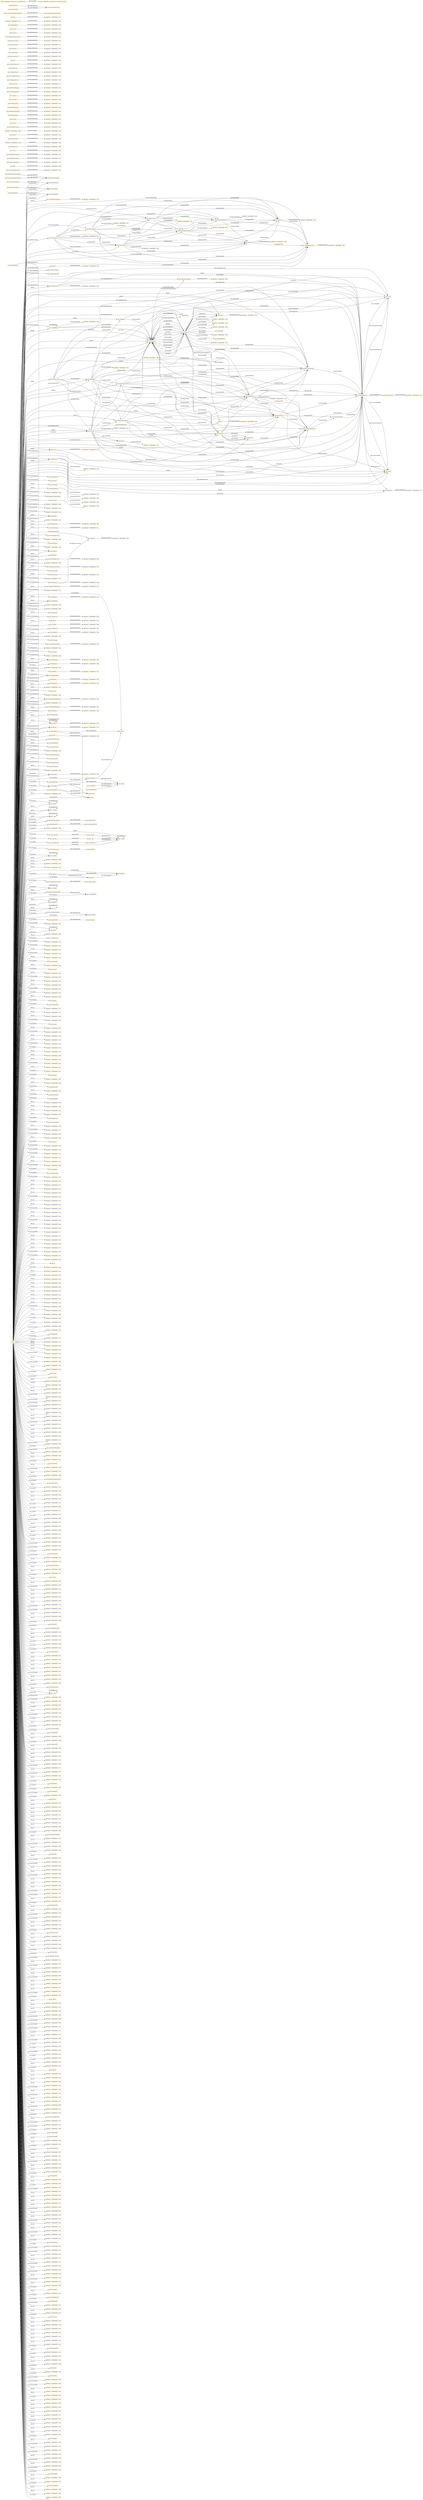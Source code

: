 digraph ar2dtool_diagram { 
rankdir=LR;
size="1501"
node [shape = rectangle, color="orange"]; "gist:ControlledVocabulary" "b95b9c6:174964d0982:-7f45" "b95b9c6:174964d0982:-7e51" "gist:TemperatureUnit" "gist:Offer" "gist:LuminousIntensity" "gist:RenderedContent" "gist:Area" "gist:BundledCatalogItem" "gist:Count" "b95b9c6:174964d0982:-7dfb" "b95b9c6:174964d0982:-7f95" "b95b9c6:174964d0982:-7da8" "b95b9c6:174964d0982:-7e3d" "gist:CurrencyUnit" "gist:Temperature" "b95b9c6:174964d0982:-7e31" "b95b9c6:174964d0982:-7feb" "b95b9c6:174964d0982:-7ec9" "gist:ProductCategory" "b95b9c6:174964d0982:-7f15" "b95b9c6:174964d0982:-7e6d" "b95b9c6:174964d0982:-7df7" "gist:OrdinalCollection" "gist:DataSizeUnit" "b95b9c6:174964d0982:-7e45" "b95b9c6:174964d0982:-7f39" "gist:LivingThing" "gist:CountingUnit" "b95b9c6:174964d0982:-7db2" "gist:Actuator" "gist:GeoVolume" "gist:FormattedContent" "gist:PlannedEvent" "b95b9c6:174964d0982:-7ecd" "gist:Group" "b95b9c6:174964d0982:-7eb6" "gist:MassUnit" "gist:DistanceUnit" "gist:DegreeOfCommitment" "gist:System" "b95b9c6:174964d0982:-7e89" "gist:SchemaMetaData" "b95b9c6:174964d0982:-7f26" "gist:ElectricalCurrentUnit" "gist:Message" "b95b9c6:174964d0982:-7faa" "gist:Project" "b95b9c6:174964d0982:-7fbe" "gist:HumanInstant" "b95b9c6:174964d0982:-7ee4" "b95b9c6:174964d0982:-7f35" "b95b9c6:174964d0982:-7e41" "gist:MolarQuantity" "gist:Extent" "b95b9c6:174964d0982:-7e21" "gist:ProductSpecification" "b95b9c6:174964d0982:-7f6b" "gist:Building" "gist:BuildingAddress" "b95b9c6:174964d0982:-7f22" "b95b9c6:174964d0982:-7fa0" "b95b9c6:174964d0982:-7f78" "gist:Agreement" "b95b9c6:174964d0982:-7d9b" "b95b9c6:174964d0982:-7dce" "gist:TimeZoneStandard" "gist:TimeInstant" "gist:ProductMagnitude" "b95b9c6:174964d0982:-7f0e" "b95b9c6:174964d0982:-7ee0" "gist:ContentExpression" "gist:DurationUnit" "b95b9c6:174964d0982:-7ef2" "b95b9c6:174964d0982:-7f1b" "b95b9c6:174964d0982:-7dd8" "b95b9c6:174964d0982:-7e77" "b95b9c6:174964d0982:-7e8d" "b95b9c6:174964d0982:-7f98" "gist:MimeType" "gist:GeoRegion" "b95b9c6:174964d0982:-7fe4" "gist:Category" "gist:Medium" "gist:Controller" "gist:PhysicalEvent" "gist:Commitment" "b95b9c6:174964d0982:-7e95" "b95b9c6:174964d0982:-7f89" "gist:CoherentRatioUnit" "gist:UnitOfMeasure" "gist:Transaction" "b95b9c6:174964d0982:-7f74" "gist:CoherentProductUnit" "b95b9c6:174964d0982:-7e03" "b95b9c6:174964d0982:-7e1b" "gist:ServiceSpecification" "gist:PhysicalIdentifiableItem" "b95b9c6:174964d0982:-7f09" "b95b9c6:174964d0982:-7dca" "b95b9c6:174964d0982:-7ebe" "gist:Restriction" "b95b9c6:174964d0982:-7f41" "gist:SimpleUnitOfMeasure" "gist:Permission" "b95b9c6:174964d0982:-7f04" "gist:Language" "b95b9c6:174964d0982:-7e28" "gist:ID" "b95b9c6:174964d0982:-7f7d" "gist:RatioMagnitude" "gist:GeoRoute" "gist:VolumeUnit" "gist:CatalogItem" "b95b9c6:174964d0982:-7e9c" "b95b9c6:174964d0982:-7dc6" "b95b9c6:174964d0982:-7e0f" "gist:ProductUnit" "b95b9c6:174964d0982:-7f2a" "gist:Event" "gist:InformationQuantity" "b95b9c6:174964d0982:-7fb8" "b95b9c6:174964d0982:-7fb4" "gist:Content" "gist:Collection" "gist:Template" "gist:Room" "gist:Volume" "b95b9c6:174964d0982:-7f4d" "b95b9c6:174964d0982:-7efc" "gist:GreenwichInstant" "b95b9c6:174964d0982:-7d98" "b95b9c6:174964d0982:-7dee" "gist:Component" "gist:Landmark" "gist:CountryGovernment" "gist:HistoricalEvent" "b95b9c6:174964d0982:-7ed3" "b95b9c6:174964d0982:-7fd7" "b95b9c6:174964d0982:-7f55" "gist:DateInstant" "gist:RatioUnit" "gist:Magnitude" "b95b9c6:174964d0982:-7edc" "b95b9c6:174964d0982:-7ff8" "gist:Percentage" "b95b9c6:174964d0982:-7eee" "b95b9c6:174964d0982:-7fa1" "b95b9c6:174964d0982:-7eac" "b95b9c6:174964d0982:-7f12" "b95b9c6:174964d0982:-7ef8" "b95b9c6:174964d0982:-7e2d" "b95b9c6:174964d0982:-7ddc" "gist:GeoSegment" "gist:GeoPoliticalRegion" "b95b9c6:174964d0982:-7fb0" "b95b9c6:174964d0982:-7fc2" "gist:IntellectualProperty" "b95b9c6:174964d0982:-7f31" "b95b9c6:174964d0982:-7fcb" "gist:GeoPoint" "gist:Function" "b95b9c6:174964d0982:-7eb0" "gist:Contract" "b95b9c6:174964d0982:-7fef" "b95b9c6:174964d0982:-7fe5" "b95b9c6:174964d0982:-7de0" "gist:Taxonomy" "gist:Place" "gist:LuminousIntensityUnit" "b95b9c6:174964d0982:-7fa6" "b95b9c6:174964d0982:-7f51" "gist:BaseUnit" "gist:Obligation" "gist:Artifact" "b95b9c6:174964d0982:-7eea" "gist:Balance" "b95b9c6:174964d0982:-7f5f" "b95b9c6:174964d0982:-7d95" "gist:SystemInstant" "gist:OrdinalMember" "b95b9c6:174964d0982:-7ea8" "gist:Duration" "b95b9c6:174964d0982:-7ea4" "b95b9c6:174964d0982:-7e01" "gist:ContingentEvent" "gist:Behavior" "b95b9c6:174964d0982:-7dd4" "gist:ElectricCurrent" "b95b9c6:174964d0982:-7e73" "gist:ContemporaneousEvent" "gist:ScheduledTask" "b95b9c6:174964d0982:-7dad" "gist:Sensor" "b95b9c6:174964d0982:-7ec5" "gist:Intention" "b95b9c6:174964d0982:-7ed9" "gist:Address" "b95b9c6:174964d0982:-7e17" "gist:LocalInstant" "b95b9c6:174964d0982:-7e90" "b95b9c6:174964d0982:-7f5b" "b95b9c6:174964d0982:-7fdb" "gist:Equipment" "b95b9c6:174964d0982:-7f70" "gist:GovernmentOrganization" "b95b9c6:174964d0982:-7ea0" "b95b9c6:174964d0982:-7eba" "gist:CoherentUnit" "b95b9c6:174964d0982:-7f91" "b95b9c6:174964d0982:-7e25" "gist:MoleUnit" "b95b9c6:174964d0982:-7e37" "b95b9c6:174964d0982:-7e4d" "b95b9c6:174964d0982:-7ffc" "b95b9c6:174964d0982:-7f00" "gist:Account" "gist:ContingentObligation" "b95b9c6:174964d0982:-7f63" "gist:Requirement" "b95b9c6:174964d0982:-7e0b" "gist:TimeZone" "gist:Monetary" "gist:Task" "gist:Person" "gist:Mass" "gist:OrderedCollection" "gist:NetworkNode" "gist:ControllerType" "b95b9c6:174964d0982:-7e5b" "b95b9c6:174964d0982:-7f49" "b95b9c6:174964d0982:-7e55" "b95b9c6:174964d0982:-7dc2" "b95b9c6:174964d0982:-7e13" "b95b9c6:174964d0982:-7f81" "gist:Network" "b95b9c6:174964d0982:-7fc6" "gist:Text" "gist:Organization" "gist:GeneralMediaType" "gist:Specification" "gist:PhysicalSubstance" "b95b9c6:174964d0982:-7e63" "gist:Tag" "gist:TaskTemplate" "b95b9c6:174964d0982:-7f3d" "b95b9c6:174964d0982:-7dba" "b95b9c6:174964d0982:-7daf" "b95b9c6:174964d0982:-7e99" "gist:EquipmentType" "b95b9c6:174964d0982:-7d9e" "gist:NetworkLink" "b95b9c6:174964d0982:-7ff4" "gist:AreaUnit" "b95b9c6:174964d0982:-7e07" ; /*classes style*/
	"gist:Taxonomy" -> "b95b9c6:174964d0982:-7e07" [ label = "owl:equivalentClass" ];
	"gist:PhysicalSubstance" -> "gist:UnitOfMeasure" [ label = "owl:disjointWith" ];
	"gist:PhysicalSubstance" -> "gist:TimeInstant" [ label = "owl:disjointWith" ];
	"gist:plannedStart" -> "gist:start" [ label = "rdfs:subPropertyOf" ];
	"gist:plannedStart" -> "gist:planned" [ label = "rdfs:subPropertyOf" ];
	"gist:MassUnit" -> "b95b9c6:174964d0982:-7ebe" [ label = "owl:equivalentClass" ];
	"gist:MassUnit" -> "gist:TemperatureUnit" [ label = "owl:disjointWith" ];
	"gist:MassUnit" -> "gist:MoleUnit" [ label = "owl:disjointWith" ];
	"gist:CurrencyUnit" -> "gist:DataSizeUnit" [ label = "owl:disjointWith" ];
	"gist:CurrencyUnit" -> "gist:MassUnit" [ label = "owl:disjointWith" ];
	"gist:CurrencyUnit" -> "gist:TemperatureUnit" [ label = "owl:disjointWith" ];
	"gist:CurrencyUnit" -> "gist:ElectricalCurrentUnit" [ label = "owl:disjointWith" ];
	"gist:CurrencyUnit" -> "b95b9c6:174964d0982:-7f55" [ label = "owl:equivalentClass" ];
	"gist:CurrencyUnit" -> "gist:DistanceUnit" [ label = "owl:disjointWith" ];
	"gist:CurrencyUnit" -> "gist:LuminousIntensityUnit" [ label = "owl:disjointWith" ];
	"gist:CurrencyUnit" -> "gist:DurationUnit" [ label = "owl:disjointWith" ];
	"gist:CurrencyUnit" -> "gist:MoleUnit" [ label = "owl:disjointWith" ];
	"gist:recordedOn" -> "gist:actual" [ label = "rdfs:subPropertyOf" ];
	"gist:_meter" -> "gist:_meter" [ label = "gist:hasBaseUnit" ];
	"gist:_USDollar" -> "gist:_USDollar" [ label = "gist:hasBaseUnit" ];
	"gist:_mole" -> "gist:_mole" [ label = "gist:hasBaseUnit" ];
	"gist:InformationQuantity" -> "b95b9c6:174964d0982:-7ee4" [ label = "owl:equivalentClass" ];
	"gist:DateInstant" -> "b95b9c6:174964d0982:-7f4d" [ label = "owl:equivalentClass" ];
	"gist:Offer" -> "b95b9c6:174964d0982:-7e8d" [ label = "owl:equivalentClass" ];
	"gist:Account" -> "b95b9c6:174964d0982:-7ffc" [ label = "owl:equivalentClass" ];
	"gist:System" -> "b95b9c6:174964d0982:-7e1b" [ label = "owl:equivalentClass" ];
	"gist:geoDirectlyContains" -> "gist:geoContains" [ label = "rdfs:subPropertyOf" ];
	"gist:RenderedContent" -> "b95b9c6:174964d0982:-7e37" [ label = "owl:equivalentClass" ];
	"gist:TemperatureUnit" -> "b95b9c6:174964d0982:-7df7" [ label = "owl:equivalentClass" ];
	"gist:Area" -> "b95b9c6:174964d0982:-7fef" [ label = "owl:equivalentClass" ];
	"gist:hasBaseUnit" -> "gist:hasStandardUnit" [ label = "rdfs:subPropertyOf" ];
	"gist:convertToStandard" -> "gist:convertToBase" [ label = "rdfs:subPropertyOf" ];
	"gist:GreenwichInstant" -> "b95b9c6:174964d0982:-7f00" [ label = "owl:equivalentClass" ];
	"gist:Monetary" -> "b95b9c6:174964d0982:-7ea4" [ label = "owl:equivalentClass" ];
	"gist:TaskTemplate" -> "b95b9c6:174964d0982:-7e0b" [ label = "owl:equivalentClass" ];
	"gist:_minute" -> "gist:_second" [ label = "gist:hasBaseUnit" ];
	"gist:SchemaMetaData" -> "gist:UnitOfMeasure" [ label = "owl:disjointWith" ];
	"gist:Intention" -> "gist:UnitOfMeasure" [ label = "owl:disjointWith" ];
	"gist:Intention" -> "gist:TimeInstant" [ label = "owl:disjointWith" ];
	"gist:Intention" -> "gist:PhysicalSubstance" [ label = "owl:disjointWith" ];
	"gist:Intention" -> "gist:PhysicalIdentifiableItem" [ label = "owl:disjointWith" ];
	"gist:Intention" -> "gist:Organization" [ label = "owl:disjointWith" ];
	"gist:Intention" -> "gist:Magnitude" [ label = "owl:disjointWith" ];
	"gist:Component" -> "b95b9c6:174964d0982:-7f95" [ label = "owl:equivalentClass" ];
	"gist:Mass" -> "b95b9c6:174964d0982:-7dce" [ label = "owl:equivalentClass" ];
	"gist:Temperature" -> "b95b9c6:174964d0982:-7dfb" [ label = "owl:equivalentClass" ];
	"gist:ControlledVocabulary" -> "b95b9c6:174964d0982:-7f74" [ label = "owl:equivalentClass" ];
	"gist:Contract" -> "b95b9c6:174964d0982:-7f78" [ label = "owl:equivalentClass" ];
	"gist:CoherentUnit" -> "b95b9c6:174964d0982:-7fa6" [ label = "owl:equivalentClass" ];
	"gist:CountryGovernment" -> "b95b9c6:174964d0982:-7f5b" [ label = "owl:equivalentClass" ];
	"gist:_day" -> "gist:_second" [ label = "gist:hasBaseUnit" ];
	"gist:ServiceSpecification" -> "b95b9c6:174964d0982:-7e25" [ label = "owl:equivalentClass" ];
	"gist:VolumeUnit" -> "b95b9c6:174964d0982:-7dd4" [ label = "owl:equivalentClass" ];
	"gist:Room" -> "b95b9c6:174964d0982:-7e2d" [ label = "owl:equivalentClass" ];
	"gist:PhysicalEvent" -> "b95b9c6:174964d0982:-7e6d" [ label = "owl:equivalentClass" ];
	"gist:Artifact" -> "b95b9c6:174964d0982:-7fe5" [ label = "owl:equivalentClass" ];
	"gist:Text" -> "b95b9c6:174964d0982:-7dee" [ label = "owl:equivalentClass" ];
	"gist:FormattedContent" -> "b95b9c6:174964d0982:-7f26" [ label = "owl:equivalentClass" ];
	"gist:directlyPrecedes" -> "gist:precedes" [ label = "rdfs:subPropertyOf" ];
	"gist:ContingentObligation" -> "b95b9c6:174964d0982:-7f81" [ label = "owl:equivalentClass" ];
	"gist:CoherentRatioUnit" -> "b95b9c6:174964d0982:-7fb4" [ label = "owl:equivalentClass" ];
	"gist:ID" -> "b95b9c6:174964d0982:-7eee" [ label = "owl:equivalentClass" ];
	"gist:_candela" -> "gist:_candela" [ label = "gist:hasBaseUnit" ];
	"gist:TimeZoneStandard" -> "b95b9c6:174964d0982:-7ddc" [ label = "owl:equivalentClass" ];
	"gist:SystemInstant" -> "b95b9c6:174964d0982:-7e17" [ label = "owl:equivalentClass" ];
	"gist:hasUniqueNavigationalParent" -> "gist:hasNavigationalParent" [ label = "rdfs:subPropertyOf" ];
	"gist:TimeZone" -> "b95b9c6:174964d0982:-7de0" [ label = "owl:equivalentClass" ];
	"gist:Count" -> "b95b9c6:174964d0982:-7f63" [ label = "owl:equivalentClass" ];
	"gist:hasDirectSubTask" -> "gist:hasSubTask" [ label = "rdfs:subPropertyOf" ];
	"gist:Volume" -> "b95b9c6:174964d0982:-7dd8" [ label = "owl:equivalentClass" ];
	"gist:Content" -> "gist:UnitOfMeasure" [ label = "owl:disjointWith" ];
	"gist:Content" -> "gist:Organization" [ label = "owl:disjointWith" ];
	"gist:Content" -> "gist:TimeInstant" [ label = "owl:disjointWith" ];
	"gist:Content" -> "gist:PhysicalIdentifiableItem" [ label = "owl:disjointWith" ];
	"gist:Content" -> "gist:GeoPoint" [ label = "owl:disjointWith" ];
	"gist:Content" -> "gist:GeoRegion" [ label = "owl:disjointWith" ];
	"gist:Content" -> "gist:PhysicalSubstance" [ label = "owl:disjointWith" ];
	"gist:lastModifiedOn" -> "gist:actual" [ label = "rdfs:subPropertyOf" ];
	"gist:PhysicalIdentifiableItem" -> "gist:TimeInstant" [ label = "owl:disjointWith" ];
	"gist:PhysicalIdentifiableItem" -> "gist:SchemaMetaData" [ label = "owl:disjointWith" ];
	"gist:PhysicalIdentifiableItem" -> "gist:UnitOfMeasure" [ label = "owl:disjointWith" ];
	"gist:HumanInstant" -> "b95b9c6:174964d0982:-7ef2" [ label = "owl:equivalentClass" ];
	"gist:hasDirectSuperCategory" -> "gist:hasSuperCategory" [ label = "rdfs:subPropertyOf" ];
	"gist:GeoSegment" -> "b95b9c6:174964d0982:-7f0e" [ label = "owl:equivalentClass" ];
	"gist:hasDeathDate" -> "gist:actualEnd" [ label = "rdfs:subPropertyOf" ];
	"gist:SimpleUnitOfMeasure" -> "b95b9c6:174964d0982:-7e21" [ label = "owl:equivalentClass" ];
	"gist:Group" -> "b95b9c6:174964d0982:-7efc" [ label = "owl:equivalentClass" ];
	"gist:CountingUnit" -> "b95b9c6:174964d0982:-7f5f" [ label = "owl:equivalentClass" ];
	"gist:BaseUnit" -> "b95b9c6:174964d0982:-7fd7" [ label = "owl:equivalentClass" ];
	"gist:Landmark" -> "b95b9c6:174964d0982:-7ee0" [ label = "owl:equivalentClass" ];
	"gist:Place" -> "b95b9c6:174964d0982:-7e63" [ label = "owl:equivalentClass" ];
	"gist:IntellectualProperty" -> "gist:UnitOfMeasure" [ label = "owl:disjointWith" ];
	"gist:IntellectualProperty" -> "gist:PhysicalSubstance" [ label = "owl:disjointWith" ];
	"gist:IntellectualProperty" -> "gist:Magnitude" [ label = "owl:disjointWith" ];
	"gist:IntellectualProperty" -> "gist:TimeInstant" [ label = "owl:disjointWith" ];
	"gist:IntellectualProperty" -> "gist:Intention" [ label = "owl:disjointWith" ];
	"gist:IntellectualProperty" -> "gist:Organization" [ label = "owl:disjointWith" ];
	"gist:IntellectualProperty" -> "gist:PhysicalIdentifiableItem" [ label = "owl:disjointWith" ];
	"gist:hasToNode" -> "gist:networkConnection" [ label = "rdfs:subPropertyOf" ];
	"gist:Magnitude" -> "gist:PhysicalIdentifiableItem" [ label = "owl:disjointWith" ];
	"gist:Magnitude" -> "gist:PhysicalSubstance" [ label = "owl:disjointWith" ];
	"gist:Magnitude" -> "gist:TimeInstant" [ label = "owl:disjointWith" ];
	"gist:Magnitude" -> "gist:Organization" [ label = "owl:disjointWith" ];
	"gist:Magnitude" -> "b95b9c6:174964d0982:-7ec5" [ label = "owl:equivalentClass" ];
	"gist:Magnitude" -> "gist:UnitOfMeasure" [ label = "owl:disjointWith" ];
	"gist:ElectricalCurrentUnit" -> "b95b9c6:174964d0982:-7f39" [ label = "owl:equivalentClass" ];
	"gist:ElectricalCurrentUnit" -> "gist:TemperatureUnit" [ label = "owl:disjointWith" ];
	"gist:ElectricalCurrentUnit" -> "gist:MoleUnit" [ label = "owl:disjointWith" ];
	"gist:ElectricalCurrentUnit" -> "gist:MassUnit" [ label = "owl:disjointWith" ];
	"gist:ElectricalCurrentUnit" -> "gist:LuminousIntensityUnit" [ label = "owl:disjointWith" ];
	"gist:ElectricCurrent" -> "b95b9c6:174964d0982:-7f3d" [ label = "owl:equivalentClass" ];
	"gist:MolarQuantity" -> "b95b9c6:174964d0982:-7eac" [ label = "owl:equivalentClass" ];
	"gist:PlannedEvent" -> "b95b9c6:174964d0982:-7e5b" [ label = "owl:equivalentClass" ];
	"gist:Language" -> "gist:Magnitude" [ label = "owl:disjointWith" ];
	"gist:Language" -> "gist:UnitOfMeasure" [ label = "owl:disjointWith" ];
	"gist:Language" -> "gist:PhysicalSubstance" [ label = "owl:disjointWith" ];
	"gist:Language" -> "gist:PhysicalIdentifiableItem" [ label = "owl:disjointWith" ];
	"gist:Language" -> "gist:Organization" [ label = "owl:disjointWith" ];
	"gist:Language" -> "gist:TimeInstant" [ label = "owl:disjointWith" ];
	"gist:RatioMagnitude" -> "b95b9c6:174964d0982:-7e41" [ label = "owl:equivalentClass" ];
	"gist:Tag" -> "b95b9c6:174964d0982:-7e13" [ label = "owl:equivalentClass" ];
	"gist:GeoVolume" -> "b95b9c6:174964d0982:-7f09" [ label = "owl:equivalentClass" ];
	"gist:_one_minute" -> "gist:_minute" [ label = "gist:hasUoM" ];
	"gist:GeoRoute" -> "b95b9c6:174964d0982:-7f12" [ label = "owl:equivalentClass" ];
	"gist:LuminousIntensity" -> "b95b9c6:174964d0982:-7ecd" [ label = "owl:equivalentClass" ];
	"gist:getter" -> "gist:giver" [ label = "owl:propertyDisjointWith" ];
	"gist:getter" -> "gist:hasParty" [ label = "rdfs:subPropertyOf" ];
	"gist:permanentGeoOccupies" -> "gist:geoOccupies" [ label = "rdfs:subPropertyOf" ];
	"gist:MoleUnit" -> "b95b9c6:174964d0982:-7ea8" [ label = "owl:equivalentClass" ];
	"gist:MoleUnit" -> "gist:TemperatureUnit" [ label = "owl:disjointWith" ];
	"https://ontologies.semanticarts.com/o/gistCore" -> "https://ontologies.semanticarts.com/o/gistCoreX.x.x" [ label = "owl:versionIRI" ];
	"gist:_ampere" -> "gist:_ampere" [ label = "gist:hasBaseUnit" ];
	"gist:Commitment" -> "b95b9c6:174964d0982:-7fa1" [ label = "owl:equivalentClass" ];
	"gist:Obligation" -> "b95b9c6:174964d0982:-7e99" [ label = "owl:equivalentClass" ];
	"gist:_second" -> "gist:_second" [ label = "gist:hasBaseUnit" ];
	"gist:Extent" -> "b95b9c6:174964d0982:-7f2a" [ label = "owl:equivalentClass" ];
	"gist:GeoPoliticalRegion" -> "b95b9c6:174964d0982:-7f1b" [ label = "owl:equivalentClass" ];
	"gist:directlyRecognizedBy" -> "gist:recognizedBy" [ label = "rdfs:subPropertyOf" ];
	"gist:DistanceUnit" -> "gist:MoleUnit" [ label = "owl:disjointWith" ];
	"gist:DistanceUnit" -> "gist:TemperatureUnit" [ label = "owl:disjointWith" ];
	"gist:DistanceUnit" -> "b95b9c6:174964d0982:-7f49" [ label = "owl:equivalentClass" ];
	"gist:DistanceUnit" -> "gist:ElectricalCurrentUnit" [ label = "owl:disjointWith" ];
	"gist:DistanceUnit" -> "gist:MassUnit" [ label = "owl:disjointWith" ];
	"gist:DistanceUnit" -> "gist:LuminousIntensityUnit" [ label = "owl:disjointWith" ];
	"gist:DistanceUnit" -> "gist:DurationUnit" [ label = "owl:disjointWith" ];
	"gist:TimeInstant" -> "gist:UnitOfMeasure" [ label = "owl:disjointWith" ];
	"gist:Person" -> "b95b9c6:174964d0982:-7e73" [ label = "owl:equivalentClass" ];
	"gist:hasUniqueSuperCategory" -> "gist:hasSuperCategory" [ label = "rdfs:subPropertyOf" ];
	"gist:LocalInstant" -> "b95b9c6:174964d0982:-7ed3" [ label = "owl:equivalentClass" ];
	"gist:ScheduledTask" -> "b95b9c6:174964d0982:-7e28" [ label = "owl:equivalentClass" ];
	"gist:GovernmentOrganization" -> "b95b9c6:174964d0982:-7f04" [ label = "owl:equivalentClass" ];
	"gist:DurationUnit" -> "b95b9c6:174964d0982:-7f41" [ label = "owl:equivalentClass" ];
	"gist:DurationUnit" -> "gist:TemperatureUnit" [ label = "owl:disjointWith" ];
	"gist:DurationUnit" -> "gist:MoleUnit" [ label = "owl:disjointWith" ];
	"gist:DurationUnit" -> "gist:MassUnit" [ label = "owl:disjointWith" ];
	"gist:DurationUnit" -> "gist:LuminousIntensityUnit" [ label = "owl:disjointWith" ];
	"gist:DurationUnit" -> "gist:ElectricalCurrentUnit" [ label = "owl:disjointWith" ];
	"gist:Permission" -> "b95b9c6:174964d0982:-7e77" [ label = "owl:equivalentClass" ];
	"gist:_kilogram" -> "gist:_kilogram" [ label = "gist:hasBaseUnit" ];
	"gist:Task" -> "b95b9c6:174964d0982:-7e0f" [ label = "owl:equivalentClass" ];
	"gist:Project" -> "b95b9c6:174964d0982:-7e45" [ label = "owl:equivalentClass" ];
	"gist:_bit" -> "gist:_bit" [ label = "gist:hasBaseUnit" ];
	"gist:Duration" -> "b95b9c6:174964d0982:-7f45" [ label = "owl:equivalentClass" ];
	"gist:giver" -> "gist:hasParty" [ label = "rdfs:subPropertyOf" ];
	"gist:_one_millisecond" -> "gist:_millisecond" [ label = "gist:hasUoM" ];
	"gist:Agreement" -> "b95b9c6:174964d0982:-7ff8" [ label = "owl:equivalentClass" ];
	"gist:_one_day" -> "gist:_day" [ label = "gist:hasUoM" ];
	"gist:Controller" -> "b95b9c6:174964d0982:-7f6b" [ label = "owl:equivalentClass" ];
	"gist:hasOrderedMember" -> "gist:hasMember" [ label = "rdfs:subPropertyOf" ];
	"gist:hasDirectPart" -> "gist:hasPart" [ label = "rdfs:subPropertyOf" ];
	"gist:encryptedText" -> "gist:containedText" [ label = "rdfs:subPropertyOf" ];
	"gist:CoherentProductUnit" -> "b95b9c6:174964d0982:-7fc2" [ label = "owl:equivalentClass" ];
	"gist:Network" -> "b95b9c6:174964d0982:-7ea0" [ label = "owl:equivalentClass" ];
	"gist:Restriction" -> "b95b9c6:174964d0982:-7e31" [ label = "owl:equivalentClass" ];
	"gist:_kelvin" -> "gist:_kelvin" [ label = "gist:hasBaseUnit" ];
	"gist:LuminousIntensityUnit" -> "b95b9c6:174964d0982:-7ec9" [ label = "owl:equivalentClass" ];
	"gist:LuminousIntensityUnit" -> "gist:TemperatureUnit" [ label = "owl:disjointWith" ];
	"gist:LuminousIntensityUnit" -> "gist:MoleUnit" [ label = "owl:disjointWith" ];
	"gist:LuminousIntensityUnit" -> "gist:MassUnit" [ label = "owl:disjointWith" ];
	"gist:ContingentEvent" -> "b95b9c6:174964d0982:-7f89" [ label = "owl:equivalentClass" ];
	"gist:LivingThing" -> "b95b9c6:174964d0982:-7ed9" [ label = "owl:equivalentClass" ];
	"gist:_millisecond" -> "gist:_second" [ label = "gist:hasBaseUnit" ];
	"gist:ProductUnit" -> "b95b9c6:174964d0982:-7e4d" [ label = "owl:equivalentClass" ];
	"gist:Message" -> "b95b9c6:174964d0982:-7eba" [ label = "owl:equivalentClass" ];
	"gist:hasBirthDate" -> "gist:actualStart" [ label = "rdfs:subPropertyOf" ];
	"NULL" -> "gist:IntellectualProperty" [ label = "rdf:first" ];
	"NULL" -> "gist:PhysicalSubstance" [ label = "rdf:first" ];
	"NULL" -> "gist:hasBaseUnit" [ label = "owl:onProperty" ];
	"NULL" -> "b95b9c6:174964d0982:-7ed6" [ label = "rdf:rest" ];
	"NULL" -> "gist:_unitedNations" [ label = "owl:hasValue" ];
	"NULL" -> "gist:Actuator" [ label = "owl:someValuesFrom" ];
	"NULL" -> "b95b9c6:174964d0982:-7e3c" [ label = "owl:intersectionOf" ];
	"NULL" -> "b95b9c6:174964d0982:-7e0a" [ label = "owl:intersectionOf" ];
	"NULL" -> "b95b9c6:174964d0982:-7f56" [ label = "rdf:rest" ];
	"NULL" -> "b95b9c6:174964d0982:-7f44" [ label = "owl:intersectionOf" ];
	"NULL" -> "b95b9c6:174964d0982:-7eb1" [ label = "rdf:rest" ];
	"NULL" -> "gist:allocatedBy" [ label = "owl:onProperty" ];
	"NULL" -> "gist:GovernmentOrganization" [ label = "rdf:first" ];
	"NULL" -> "gist:_meter" [ label = "rdf:first" ];
	"NULL" -> "b95b9c6:174964d0982:-7fe4" [ label = "rdf:first" ];
	"NULL" -> "b95b9c6:174964d0982:-7e3e" [ label = "rdf:rest" ];
	"NULL" -> "gist:hasUoM" [ label = "owl:onProperty" ];
	"NULL" -> "b95b9c6:174964d0982:-7e8a" [ label = "rdf:rest" ];
	"NULL" -> "gist:DistanceUnit" [ label = "owl:onClass" ];
	"NULL" -> "gist:_one_millisecond" [ label = "owl:hasValue" ];
	"NULL" -> "b95b9c6:174964d0982:-7eff" [ label = "owl:intersectionOf" ];
	"NULL" -> "b95b9c6:174964d0982:-7e0c" [ label = "rdf:rest" ];
	"NULL" -> "b95b9c6:174964d0982:-7efd" [ label = "rdf:rest" ];
	"NULL" -> "b95b9c6:174964d0982:-7ef1" [ label = "owl:intersectionOf" ];
	"NULL" -> "b95b9c6:174964d0982:-7fc6" [ label = "owl:someValuesFrom" ];
	"NULL" -> "b95b9c6:174964d0982:-7d97" [ label = "owl:unionOf" ];
	"NULL" -> "gist:hasMember" [ label = "owl:onProperty" ];
	"NULL" -> "b95b9c6:174964d0982:-7da9" [ label = "rdf:rest" ];
	"NULL" -> "b95b9c6:174964d0982:-7e03" [ label = "owl:someValuesFrom" ];
	"NULL" -> "gist:toAgent" [ label = "owl:onProperty" ];
	"NULL" -> "gist:localDateTime" [ label = "owl:onProperty" ];
	"NULL" -> "gist:Artifact" [ label = "rdf:first" ];
	"NULL" -> "b95b9c6:174964d0982:-7dc7" [ label = "rdf:rest" ];
	"NULL" -> "b95b9c6:174964d0982:-7e79" [ label = "rdf:rest" ];
	"NULL" -> "gist:_second" [ label = "owl:hasValue" ];
	"NULL" -> "gist:Requirement" [ label = "rdf:first" ];
	"NULL" -> "b95b9c6:174964d0982:-7d8b" [ label = "rdf:rest" ];
	"NULL" -> "gist:PlannedEvent" [ label = "rdf:first" ];
	"NULL" -> "b95b9c6:174964d0982:-7ff7" [ label = "owl:intersectionOf" ];
	"NULL" -> "gist:hasGoal" [ label = "owl:onProperty" ];
	"NULL" -> "owl:Thing" [ label = "owl:someValuesFrom" ];
	"NULL" -> "gist:AreaUnit" [ label = "owl:onClass" ];
	"NULL" -> "b95b9c6:174964d0982:-7ff5" [ label = "rdf:rest" ];
	"NULL" -> "b95b9c6:174964d0982:-7e24" [ label = "owl:intersectionOf" ];
	"NULL" -> "b95b9c6:174964d0982:-7e93" [ label = "rdf:rest" ];
	"NULL" -> "b95b9c6:174964d0982:-7da2" [ label = "rdf:rest" ];
	"NULL" -> "b95b9c6:174964d0982:-7f03" [ label = "owl:intersectionOf" ];
	"NULL" -> "b95b9c6:174964d0982:-7f9e" [ label = "owl:unionOf" ];
	"NULL" -> "b95b9c6:174964d0982:-7fc3" [ label = "rdf:rest" ];
	"NULL" -> "b95b9c6:174964d0982:-7e26" [ label = "rdf:rest" ];
	"NULL" -> "gist:TimeInstant" [ label = "owl:someValuesFrom" ];
	"NULL" -> "b95b9c6:174964d0982:-7e61" [ label = "rdf:rest" ];
	"NULL" -> "gist:Building" [ label = "owl:someValuesFrom" ];
	"NULL" -> "b95b9c6:174964d0982:-7fea" [ label = "owl:intersectionOf" ];
	"NULL" -> "b95b9c6:174964d0982:-7e22" [ label = "rdf:rest" ];
	"NULL" -> "b95b9c6:174964d0982:-7fb7" [ label = "owl:unionOf" ];
	"NULL" -> "gist:basedOn" [ label = "owl:onProperty" ];
	"NULL" -> "b95b9c6:174964d0982:-7d87" [ label = "rdf:rest" ];
	"NULL" -> "b95b9c6:174964d0982:-7fd0" [ label = "rdf:rest" ];
	"NULL" -> "gist:directPartOf" [ label = "owl:onProperty" ];
	"NULL" -> "gist:NetworkNode" [ label = "rdf:first" ];
	"NULL" -> "b95b9c6:174964d0982:-7fb8" [ label = "owl:allValuesFrom" ];
	"NULL" -> "b95b9c6:174964d0982:-7dbc" [ label = "rdf:rest" ];
	"NULL" -> "gist:Intention" [ label = "owl:someValuesFrom" ];
	"NULL" -> "gist:OrderedCollection" [ label = "rdf:first" ];
	"NULL" -> "gist:universalTime" [ label = "owl:onProperty" ];
	"NULL" -> "gist:identifiedBy" [ label = "owl:onProperty" ];
	"NULL" -> "b95b9c6:174964d0982:-7e9d" [ label = "rdf:rest" ];
	"NULL" -> "b95b9c6:174964d0982:-7fab" [ label = "rdf:rest" ];
	"NULL" -> "gist:_bit" [ label = "owl:hasValue" ];
	"NULL" -> "gist:Behavior" [ label = "owl:someValuesFrom" ];
	"NULL" -> "b95b9c6:174964d0982:-7e5e" [ label = "rdf:rest" ];
	"NULL" -> "b95b9c6:174964d0982:-7f16" [ label = "rdf:rest" ];
	"NULL" -> "gist:Place" [ label = "rdf:first" ];
	"NULL" -> "gist:GeoSegment" [ label = "rdf:first" ];
	"NULL" -> "gist:multiplicand" [ label = "owl:onProperty" ];
	"NULL" -> "gist:BaseUnit" [ label = "owl:onClass" ];
	"NULL" -> "gist:DistanceUnit" [ label = "owl:someValuesFrom" ];
	"NULL" -> "gist:characterizedAs" [ label = "owl:onProperty" ];
	"NULL" -> "b95b9c6:174964d0982:-7f70" [ label = "owl:someValuesFrom" ];
	"NULL" -> "b95b9c6:174964d0982:-7eeb" [ label = "rdf:rest" ];
	"NULL" -> "b95b9c6:174964d0982:-7e27" [ label = "owl:intersectionOf" ];
	"NULL" -> "b95b9c6:174964d0982:-7dd3" [ label = "owl:intersectionOf" ];
	"NULL" -> "gist:GeoPoint" [ label = "rdf:first" ];
	"NULL" -> "b95b9c6:174964d0982:-7db5" [ label = "rdf:rest" ];
	"NULL" -> "gist:toPlace" [ label = "owl:onProperty" ];
	"NULL" -> "b95b9c6:174964d0982:-7e2b" [ label = "owl:intersectionOf" ];
	"NULL" -> "b95b9c6:174964d0982:-7e44" [ label = "owl:intersectionOf" ];
	"NULL" -> "b95b9c6:174964d0982:-7e12" [ label = "owl:intersectionOf" ];
	"NULL" -> "b95b9c6:174964d0982:-7f4e" [ label = "rdf:rest" ];
	"NULL" -> "b95b9c6:174964d0982:-7e74" [ label = "rdf:rest" ];
	"NULL" -> "b95b9c6:174964d0982:-7d90" [ label = "owl:distinctMembers" ];
	"NULL" -> "gist:uniqueText" [ label = "owl:onProperty" ];
	"NULL" -> "gist:categorizedBy" [ label = "owl:onProperty" ];
	"NULL" -> "b95b9c6:174964d0982:-7fb3" [ label = "owl:intersectionOf" ];
	"NULL" -> "b95b9c6:174964d0982:-7e81" [ label = "rdf:rest" ];
	"NULL" -> "b95b9c6:174964d0982:-7f1c" [ label = "rdf:rest" ];
	"NULL" -> "b95b9c6:174964d0982:-7e42" [ label = "rdf:rest" ];
	"NULL" -> "gist:OrdinalMember" [ label = "owl:someValuesFrom" ];
	"NULL" -> "b95b9c6:174964d0982:-7f98" [ label = "owl:someValuesFrom" ];
	"NULL" -> "gist:Content" [ label = "rdf:first" ];
	"NULL" -> "b95b9c6:174964d0982:-7ff0" [ label = "rdf:rest" ];
	"NULL" -> "b95b9c6:174964d0982:-7e76" [ label = "owl:intersectionOf" ];
	"NULL" -> "b95b9c6:174964d0982:-7fb1" [ label = "rdf:rest" ];
	"NULL" -> "b95b9c6:174964d0982:-7dcf" [ label = "rdf:rest" ];
	"NULL" -> "b95b9c6:174964d0982:-7f29" [ label = "owl:intersectionOf" ];
	"NULL" -> "b95b9c6:174964d0982:-7e10" [ label = "rdf:rest" ];
	"NULL" -> "gist:TimeInstant" [ label = "owl:onClass" ];
	"NULL" -> "b95b9c6:174964d0982:-7f96" [ label = "rdf:rest" ];
	"NULL" -> "gist:LivingThing" [ label = "owl:someValuesFrom" ];
	"NULL" -> "b95b9c6:174964d0982:-7ddf" [ label = "owl:intersectionOf" ];
	"NULL" -> "gist:plannedEnd" [ label = "owl:onProperty" ];
	"NULL" -> "b95b9c6:174964d0982:-7daa" [ label = "rdf:rest" ];
	"NULL" -> "gist:UnitOfMeasure" [ label = "owl:someValuesFrom" ];
	"NULL" -> "b95b9c6:174964d0982:-7f5e" [ label = "owl:intersectionOf" ];
	"NULL" -> "gist:Language" [ label = "owl:someValuesFrom" ];
	"NULL" -> "b95b9c6:174964d0982:-7edc" [ label = "owl:someValuesFrom" ];
	"NULL" -> "gist:PhysicalIdentifiableItem" [ label = "rdf:first" ];
	"NULL" -> "b95b9c6:174964d0982:-7f77" [ label = "owl:intersectionOf" ];
	"NULL" -> "b95b9c6:174964d0982:-7fcf" [ label = "rdf:rest" ];
	"NULL" -> "gist:Category" [ label = "owl:someValuesFrom" ];
	"NULL" -> "gist:CoherentRatioUnit" [ label = "rdf:first" ];
	"NULL" -> "gist:_one_day" [ label = "owl:hasValue" ];
	"NULL" -> "b95b9c6:174964d0982:-7f64" [ label = "rdf:rest" ];
	"NULL" -> "b95b9c6:174964d0982:-7e89" [ label = "owl:someValuesFrom" ];
	"NULL" -> "gist:CountingUnit" [ label = "owl:someValuesFrom" ];
	"NULL" -> "xsd:string" [ label = "owl:someValuesFrom" ];
	"NULL" -> "b95b9c6:174964d0982:-7f36" [ label = "rdf:rest" ];
	"NULL" -> "b95b9c6:174964d0982:-7f71" [ label = "rdf:rest" ];
	"NULL" -> "gist:System" [ label = "owl:someValuesFrom" ];
	"NULL" -> "b95b9c6:174964d0982:-7e50" [ label = "owl:intersectionOf" ];
	"NULL" -> "b95b9c6:174964d0982:-7f13" [ label = "owl:intersectionOf" ];
	"NULL" -> "b95b9c6:174964d0982:-7f32" [ label = "rdf:rest" ];
	"NULL" -> "rdf:nil" [ label = "rdf:rest" ];
	"NULL" -> "gist:_mole" [ label = "owl:hasValue" ];
	"NULL" -> "b95b9c6:174964d0982:-7d9d" [ label = "owl:unionOf" ];
	"NULL" -> "b95b9c6:174964d0982:-7db7" [ label = "rdf:rest" ];
	"NULL" -> "gist:DataSizeUnit" [ label = "owl:someValuesFrom" ];
	"NULL" -> "b95b9c6:174964d0982:-7faf" [ label = "owl:unionOf" ];
	"NULL" -> "b95b9c6:174964d0982:-7fd8" [ label = "rdf:rest" ];
	"NULL" -> "gist:_second" [ label = "rdf:first" ];
	"NULL" -> "gist:plannedStart" [ label = "owl:onProperty" ];
	"NULL" -> "b95b9c6:174964d0982:-7d8c" [ label = "rdf:rest" ];
	"NULL" -> "gist:Event" [ label = "owl:someValuesFrom" ];
	"NULL" -> "b95b9c6:174964d0982:-7dd5" [ label = "rdf:rest" ];
	"NULL" -> "b95b9c6:174964d0982:-7e87" [ label = "rdf:rest" ];
	"NULL" -> "gist:DurationUnit" [ label = "owl:someValuesFrom" ];
	"NULL" -> "b95b9c6:174964d0982:-7f1e" [ label = "rdf:rest" ];
	"NULL" -> "b95b9c6:174964d0982:-7f6e" [ label = "rdf:rest" ];
	"NULL" -> "b95b9c6:174964d0982:-7da3" [ label = "rdf:rest" ];
	"NULL" -> "gist:CatalogItem" [ label = "rdf:first" ];
	"NULL" -> "gist:PhysicalSubstance" [ label = "owl:someValuesFrom" ];
	"NULL" -> "b95b9c6:174964d0982:-7f90" [ label = "owl:intersectionOf" ];
	"NULL" -> "b95b9c6:174964d0982:-7f7b" [ label = "rdf:rest" ];
	"NULL" -> "b95b9c6:174964d0982:-7db0" [ label = "rdf:rest" ];
	"NULL" -> "gist:VolumeUnit" [ label = "owl:someValuesFrom" ];
	"NULL" -> "b95b9c6:174964d0982:-7db1" [ label = "owl:unionOf" ];
	"NULL" -> "b95b9c6:174964d0982:-7dc1" [ label = "owl:unionOf" ];
	"NULL" -> "b95b9c6:174964d0982:-7ed8" [ label = "owl:intersectionOf" ];
	"NULL" -> "b95b9c6:174964d0982:-7fc4" [ label = "rdf:rest" ];
	"NULL" -> "gist:madeUpOf" [ label = "owl:onProperty" ];
	"NULL" -> "b95b9c6:174964d0982:-7fc5" [ label = "owl:unionOf" ];
	"NULL" -> "b95b9c6:174964d0982:-7fd1" [ label = "rdf:rest" ];
	"NULL" -> "b95b9c6:174964d0982:-7d88" [ label = "rdf:rest" ];
	"NULL" -> "b95b9c6:174964d0982:-7deb" [ label = "rdf:rest" ];
	"NULL" -> "b95b9c6:174964d0982:-7f0a" [ label = "rdf:rest" ];
	"NULL" -> "b95b9c6:174964d0982:-7f48" [ label = "owl:intersectionOf" ];
	"NULL" -> "gist:end" [ label = "owl:onProperty" ];
	"NULL" -> "b95b9c6:174964d0982:-7dbd" [ label = "rdf:rest" ];
	"NULL" -> "b95b9c6:174964d0982:-7e0e" [ label = "owl:intersectionOf" ];
	"NULL" -> "b95b9c6:174964d0982:-7fde" [ label = "rdf:rest" ];
	"NULL" -> "gist:latitude" [ label = "owl:onProperty" ];
	"NULL" -> "gist:Event" [ label = "rdf:first" ];
	"NULL" -> "gist:localDate" [ label = "owl:onProperty" ];
	"NULL" -> "b95b9c6:174964d0982:-7f84" [ label = "rdf:rest" ];
	"NULL" -> "b95b9c6:174964d0982:-7fd6" [ label = "owl:oneOf" ];
	"NULL" -> "gist:hasDirectPart" [ label = "owl:onProperty" ];
	"NULL" -> "b95b9c6:174964d0982:-7e5f" [ label = "rdf:rest" ];
	"NULL" -> "b95b9c6:174964d0982:-7eb0" [ label = "owl:someValuesFrom" ];
	"NULL" -> "b95b9c6:174964d0982:-7f52" [ label = "rdf:rest" ];
	"NULL" -> "gist:LivingThing" [ label = "rdf:first" ];
	"NULL" -> "gist:_bit" [ label = "rdf:first" ];
	"NULL" -> "gist:Magnitude" [ label = "rdf:first" ];
	"NULL" -> "b95b9c6:174964d0982:-7dcd" [ label = "owl:intersectionOf" ];
	"NULL" -> "b95b9c6:174964d0982:-7f4c" [ label = "owl:intersectionOf" ];
	"NULL" -> "b95b9c6:174964d0982:-7f1a" [ label = "owl:intersectionOf" ];
	"NULL" -> "b95b9c6:174964d0982:-7eed" [ label = "owl:intersectionOf" ];
	"NULL" -> "gist:Landmark" [ label = "rdf:first" ];
	"NULL" -> "b95b9c6:174964d0982:-7e3a" [ label = "rdf:rest" ];
	"NULL" -> "gist:actualStart" [ label = "owl:onProperty" ];
	"NULL" -> "b95b9c6:174964d0982:-7ead" [ label = "rdf:rest" ];
	"NULL" -> "b95b9c6:174964d0982:-7d9f" [ label = "rdf:rest" ];
	"NULL" -> "b95b9c6:174964d0982:-7ea3" [ label = "owl:intersectionOf" ];
	"NULL" -> "gist:Component" [ label = "owl:someValuesFrom" ];
	"NULL" -> "b95b9c6:174964d0982:-7fb9" [ label = "rdf:rest" ];
	"NULL" -> "b95b9c6:174964d0982:-7db6" [ label = "rdf:rest" ];
	"NULL" -> "gist:Category" [ label = "rdf:first" ];
	"NULL" -> "b95b9c6:174964d0982:-7f8e" [ label = "rdf:rest" ];
	"NULL" -> "gist:_meter" [ label = "owl:hasValue" ];
	"NULL" -> "b95b9c6:174964d0982:-7e95" [ label = "owl:someValuesFrom" ];
	"NULL" -> "b95b9c6:174964d0982:-7dc3" [ label = "rdf:rest" ];
	"NULL" -> "gist:Medium" [ label = "owl:someValuesFrom" ];
	"NULL" -> "b95b9c6:174964d0982:-7f6a" [ label = "owl:intersectionOf" ];
	"NULL" -> "gist:_greenwichTimeZone" [ label = "owl:hasValue" ];
	"NULL" -> "b95b9c6:174964d0982:-7eb9" [ label = "owl:intersectionOf" ];
	"NULL" -> "b95b9c6:174964d0982:-7f9b" [ label = "rdf:rest" ];
	"NULL" -> "b95b9c6:174964d0982:-7f5c" [ label = "rdf:rest" ];
	"NULL" -> "gist:numerator" [ label = "owl:onProperty" ];
	"NULL" -> "b95b9c6:174964d0982:-7e08" [ label = "rdf:rest" ];
	"NULL" -> "gist:_ampere" [ label = "rdf:first" ];
	"NULL" -> "gist:Volume" [ label = "owl:someValuesFrom" ];
	"NULL" -> "b95b9c6:174964d0982:-7f34" [ label = "owl:intersectionOf" ];
	"NULL" -> "gist:Commitment" [ label = "rdf:first" ];
	"NULL" -> "b95b9c6:174964d0982:-7ddd" [ label = "rdf:rest" ];
	"NULL" -> "gist:timeZoneStandardUsed" [ label = "owl:onProperty" ];
	"NULL" -> "gist:sameTimeAs" [ label = "owl:onProperty" ];
	"NULL" -> "b95b9c6:174964d0982:-7ee5" [ label = "rdf:rest" ];
	"NULL" -> "gist:TimeInstant" [ label = "rdf:first" ];
	"NULL" -> "b95b9c6:174964d0982:-7ee9" [ label = "owl:unionOf" ];
	"NULL" -> "b95b9c6:174964d0982:-7dab" [ label = "rdf:rest" ];
	"NULL" -> "gist:Extent" [ label = "owl:someValuesFrom" ];
	"NULL" -> "b95b9c6:174964d0982:-7eb3" [ label = "rdf:rest" ];
	"NULL" -> "b95b9c6:174964d0982:-7e7f" [ label = "rdf:rest" ];
	"NULL" -> "gist:GeoPoint" [ label = "owl:onClass" ];
	"NULL" -> "gist:GeoSegment" [ label = "owl:someValuesFrom" ];
	"NULL" -> "b95b9c6:174964d0982:-7f6f" [ label = "owl:unionOf" ];
	"NULL" -> "b95b9c6:174964d0982:-7f7c" [ label = "owl:unionOf" ];
	"NULL" -> "b95b9c6:174964d0982:-7dac" [ label = "owl:unionOf" ];
	"NULL" -> "b95b9c6:174964d0982:-7fbd" [ label = "owl:unionOf" ];
	"NULL" -> "b95b9c6:174964d0982:-7f20" [ label = "owl:intersectionOf" ];
	"NULL" -> "gist:Specification" [ label = "rdf:first" ];
	"NULL" -> "b95b9c6:174964d0982:-7f05" [ label = "rdf:rest" ];
	"NULL" -> "b95b9c6:174964d0982:-7e88" [ label = "owl:unionOf" ];
	"NULL" -> "gist:CoherentProductUnit" [ label = "rdf:first" ];
	"NULL" -> "b95b9c6:174964d0982:-7f01" [ label = "rdf:rest" ];
	"NULL" -> "b95b9c6:174964d0982:-7fa5" [ label = "owl:unionOf" ];
	"NULL" -> "gist:Place" [ label = "owl:someValuesFrom" ];
	"NULL" -> "b95b9c6:174964d0982:-7db8" [ label = "rdf:rest" ];
	"NULL" -> "b95b9c6:174964d0982:-7e16" [ label = "owl:intersectionOf" ];
	"NULL" -> "b95b9c6:174964d0982:-7f2f" [ label = "owl:intersectionOf" ];
	"NULL" -> "gist:hasAltitude" [ label = "owl:onProperty" ];
	"NULL" -> "b95b9c6:174964d0982:-7ec3" [ label = "owl:intersectionOf" ];
	"NULL" -> "b95b9c6:174964d0982:-7eda" [ label = "rdf:rest" ];
	"NULL" -> "b95b9c6:174964d0982:-7fa0" [ label = "rdf:first" ];
	"NULL" -> "gist:hasSubCategory" [ label = "owl:onProperty" ];
	"NULL" -> "b95b9c6:174964d0982:-7d8d" [ label = "rdf:rest" ];
	"NULL" -> "gist:GeneralMediaType" [ label = "owl:someValuesFrom" ];
	"NULL" -> "b95b9c6:174964d0982:-7fa7" [ label = "rdf:rest" ];
	"NULL" -> "gist:name" [ label = "owl:onProperty" ];
	"NULL" -> "b95b9c6:174964d0982:-7da4" [ label = "rdf:rest" ];
	"NULL" -> "b95b9c6:174964d0982:-7e56" [ label = "rdf:rest" ];
	"NULL" -> "gist:_kilogram" [ label = "owl:hasValue" ];
	"NULL" -> "gist:Agreement" [ label = "rdf:first" ];
	"NULL" -> "b95b9c6:174964d0982:-7e1a" [ label = "owl:intersectionOf" ];
	"NULL" -> "b95b9c6:174964d0982:-7f4a" [ label = "rdf:rest" ];
	"NULL" -> "b95b9c6:174964d0982:-7fd2" [ label = "rdf:rest" ];
	"NULL" -> "b95b9c6:174964d0982:-7d89" [ label = "rdf:rest" ];
	"NULL" -> "b95b9c6:174964d0982:-7e70" [ label = "rdf:rest" ];
	"NULL" -> "gist:Person" [ label = "owl:someValuesFrom" ];
	"NULL" -> "gist:Mass" [ label = "owl:someValuesFrom" ];
	"NULL" -> "b95b9c6:174964d0982:-7f54" [ label = "owl:intersectionOf" ];
	"NULL" -> "b95b9c6:174964d0982:-7ea7" [ label = "owl:intersectionOf" ];
	"NULL" -> "gist:_USDollar" [ label = "owl:hasValue" ];
	"NULL" -> "b95b9c6:174964d0982:-7d96" [ label = "rdf:rest" ];
	"NULL" -> "b95b9c6:174964d0982:-7dbe" [ label = "rdf:rest" ];
	"NULL" -> "gist:basisFor" [ label = "owl:onProperty" ];
	"NULL" -> "gist:orderedMemberOf" [ label = "owl:onProperty" ];
	"NULL" -> "b95b9c6:174964d0982:-7ec6" [ label = "rdf:rest" ];
	"NULL" -> "gist:Task" [ label = "rdf:first" ];
	"NULL" -> "b95b9c6:174964d0982:-7dcb" [ label = "rdf:rest" ];
	"NULL" -> "b95b9c6:174964d0982:-7fdf" [ label = "rdf:rest" ];
	"NULL" -> "gist:hasSubTask" [ label = "owl:onProperty" ];
	"NULL" -> "b95b9c6:174964d0982:-7db9" [ label = "owl:unionOf" ];
	"NULL" -> "b95b9c6:174964d0982:-7dc9" [ label = "owl:unionOf" ];
	"NULL" -> "gist:contributesTo" [ label = "owl:onProperty" ];
	"NULL" -> "gist:hasParty" [ label = "owl:onProperty" ];
	"NULL" -> "b95b9c6:174964d0982:-7fec" [ label = "rdf:rest" ];
	"NULL" -> "gist:_ampere" [ label = "owl:hasValue" ];
	"NULL" -> "b95b9c6:174964d0982:-7f46" [ label = "rdf:rest" ];
	"NULL" -> "gist:ID" [ label = "owl:someValuesFrom" ];
	"NULL" -> "gist:_kelvin" [ label = "owl:hasValue" ];
	"NULL" -> "gist:Function" [ label = "owl:someValuesFrom" ];
	"NULL" -> "gist:SimpleUnitOfMeasure" [ label = "rdf:first" ];
	"NULL" -> "b95b9c6:174964d0982:-7ea1" [ label = "rdf:rest" ];
	"NULL" -> "b95b9c6:174964d0982:-7f92" [ label = "rdf:rest" ];
	"NULL" -> "b95b9c6:174964d0982:-7f18" [ label = "rdf:rest" ];
	"NULL" -> "b95b9c6:174964d0982:-7f40" [ label = "owl:intersectionOf" ];
	"NULL" -> "b95b9c6:174964d0982:-7e2e" [ label = "rdf:rest" ];
	"NULL" -> "b95b9c6:174964d0982:-7f60" [ label = "rdf:rest" ];
	"NULL" -> "gist:hasJurisdiction" [ label = "owl:onProperty" ];
	"NULL" -> "gist:_each" [ label = "owl:hasValue" ];
	"NULL" -> "gist:hasSuperCategory" [ label = "owl:onProperty" ];
	"NULL" -> "gist:Transaction" [ label = "owl:someValuesFrom" ];
	"NULL" -> "b95b9c6:174964d0982:-7e98" [ label = "owl:intersectionOf" ];
	"NULL" -> "b95b9c6:174964d0982:-7e02" [ label = "owl:intersectionOf" ];
	"NULL" -> "gist:ContingentObligation" [ label = "rdf:first" ];
	"NULL" -> "b95b9c6:174964d0982:-7de9" [ label = "rdf:rest" ];
	"NULL" -> "b95b9c6:174964d0982:-7dae" [ label = "owl:unionOf" ];
	"NULL" -> "b95b9c6:174964d0982:-7ebf" [ label = "rdf:rest" ];
	"NULL" -> "gist:directlyRecognizedBy" [ label = "owl:onProperty" ];
	"NULL" -> "b95b9c6:174964d0982:-7efb" [ label = "owl:intersectionOf" ];
	"NULL" -> "b95b9c6:174964d0982:-7eaf" [ label = "owl:unionOf" ];
	"NULL" -> "b95b9c6:174964d0982:-7ff9" [ label = "rdf:rest" ];
	"NULL" -> "gist:conversionOffset" [ label = "owl:onProperty" ];
	"NULL" -> "gist:renderedOn" [ label = "owl:onProperty" ];
	"NULL" -> "b95b9c6:174964d0982:-7ebb" [ label = "rdf:rest" ];
	"NULL" -> "b95b9c6:174964d0982:-7da6" [ label = "rdf:rest" ];
	"NULL" -> "gist:connectedTo" [ label = "owl:onProperty" ];
	"NULL" -> "b95b9c6:174964d0982:-7df2" [ label = "rdf:rest" ];
	"NULL" -> "b95b9c6:174964d0982:-7dc4" [ label = "rdf:rest" ];
	"NULL" -> "b95b9c6:174964d0982:-7dd1" [ label = "rdf:rest" ];
	"NULL" -> "b95b9c6:174964d0982:-7e48" [ label = "rdf:rest" ];
	"NULL" -> "b95b9c6:174964d0982:-7e83" [ label = "rdf:rest" ];
	"NULL" -> "b95b9c6:174964d0982:-7fc1" [ label = "owl:intersectionOf" ];
	"NULL" -> "b95b9c6:174964d0982:-7ff2" [ label = "rdf:rest" ];
	"NULL" -> "b95b9c6:174964d0982:-7e20" [ label = "owl:intersectionOf" ];
	"NULL" -> "b95b9c6:174964d0982:-7f2b" [ label = "rdf:rest" ];
	"NULL" -> "gist:fromPlace" [ label = "owl:onProperty" ];
	"NULL" -> "b95b9c6:174964d0982:-7dc5" [ label = "owl:unionOf" ];
	"NULL" -> "gist:Obligation" [ label = "owl:onClass" ];
	"NULL" -> "gist:respondsTo" [ label = "owl:onProperty" ];
	"NULL" -> "b95b9c6:174964d0982:-7e6c" [ label = "owl:intersectionOf" ];
	"NULL" -> "gist:directs" [ label = "owl:onProperty" ];
	"NULL" -> "gist:AreaUnit" [ label = "owl:someValuesFrom" ];
	"NULL" -> "b95b9c6:174964d0982:-7ef3" [ label = "rdf:rest" ];
	"NULL" -> "b95b9c6:174964d0982:-7eb4" [ label = "rdf:rest" ];
	"NULL" -> "b95b9c6:174964d0982:-7f66" [ label = "rdf:rest" ];
	"NULL" -> "b95b9c6:174964d0982:-7fcd" [ label = "rdf:rest" ];
	"NULL" -> "gist:GeoRegion" [ label = "owl:someValuesFrom" ];
	"NULL" -> "b95b9c6:174964d0982:-7ec1" [ label = "rdf:rest" ];
	"NULL" -> "gist:Address" [ label = "rdf:first" ];
	"NULL" -> "gist:giver" [ label = "owl:onProperty" ];
	"NULL" -> "b95b9c6:174964d0982:-7e4e" [ label = "rdf:rest" ];
	"NULL" -> "b95b9c6:174964d0982:-7e9a" [ label = "rdf:rest" ];
	"NULL" -> "b95b9c6:174964d0982:-7df8" [ label = "rdf:rest" ];
	"NULL" -> "gist:GeoRoute" [ label = "rdf:first" ];
	"NULL" -> "gist:directlyPrecededBy" [ label = "owl:onProperty" ];
	"NULL" -> "b95b9c6:174964d0982:-7e1c" [ label = "rdf:rest" ];
	"NULL" -> "gist:_each" [ label = "rdf:first" ];
	"NULL" -> "gist:Collection" [ label = "rdf:first" ];
	"NULL" -> "b95b9c6:174964d0982:-7ece" [ label = "rdf:rest" ];
	"NULL" -> "gist:_USDollar" [ label = "rdf:first" ];
	"NULL" -> "b95b9c6:174964d0982:-7f9f" [ label = "owl:intersectionOf" ];
	"NULL" -> "b95b9c6:174964d0982:-7d8e" [ label = "rdf:rest" ];
	"NULL" -> "gist:hasTag" [ label = "owl:onProperty" ];
	"NULL" -> "gist:CurrencyUnit" [ label = "owl:someValuesFrom" ];
	"NULL" -> "gist:MoleUnit" [ label = "owl:someValuesFrom" ];
	"NULL" -> "b95b9c6:174964d0982:-7fa8" [ label = "rdf:rest" ];
	"NULL" -> "b95b9c6:174964d0982:-7e4c" [ label = "owl:intersectionOf" ];
	"NULL" -> "b95b9c6:174964d0982:-7f38" [ label = "owl:intersectionOf" ];
	"NULL" -> "b95b9c6:174964d0982:-7da5" [ label = "rdf:rest" ];
	"NULL" -> "b95b9c6:174964d0982:-7e96" [ label = "rdf:rest" ];
	"NULL" -> "b95b9c6:174964d0982:-7f07" [ label = "owl:intersectionOf" ];
	"NULL" -> "gist:Area" [ label = "owl:someValuesFrom" ];
	"NULL" -> "gist:_mole" [ label = "rdf:first" ];
	"NULL" -> "gist:ContentExpression" [ label = "rdf:first" ];
	"NULL" -> "b95b9c6:174964d0982:-7fb5" [ label = "rdf:rest" ];
	"NULL" -> "b95b9c6:174964d0982:-7e90" [ label = "owl:someValuesFrom" ];
	"NULL" -> "b95b9c6:174964d0982:-7f3e" [ label = "rdf:rest" ];
	"NULL" -> "b95b9c6:174964d0982:-7e29" [ label = "rdf:rest" ];
	"NULL" -> "b95b9c6:174964d0982:-7fee" [ label = "owl:intersectionOf" ];
	"NULL" -> "b95b9c6:174964d0982:-7e40" [ label = "owl:intersectionOf" ];
	"NULL" -> "b95b9c6:174964d0982:-7fd3" [ label = "rdf:rest" ];
	"NULL" -> "gist:expressedIn" [ label = "owl:onProperty" ];
	"NULL" -> "gist:TimeZone" [ label = "owl:someValuesFrom" ];
	"NULL" -> "gist:GeoPoint" [ label = "owl:someValuesFrom" ];
	"NULL" -> "b95b9c6:174964d0982:-7e32" [ label = "rdf:rest" ];
	"NULL" -> "b95b9c6:174964d0982:-7ea9" [ label = "rdf:rest" ];
	"NULL" -> "b95b9c6:174964d0982:-7ef7" [ label = "owl:intersectionOf" ];
	"NULL" -> "b95b9c6:174964d0982:-7ebd" [ label = "owl:intersectionOf" ];
	"NULL" -> "b95b9c6:174964d0982:-7ef9" [ label = "rdf:rest" ];
	"NULL" -> "b95b9c6:174964d0982:-7fe0" [ label = "rdf:rest" ];
	"NULL" -> "gist:hasPrecision" [ label = "owl:onProperty" ];
	"NULL" -> "b95b9c6:174964d0982:-7e04" [ label = "rdf:rest" ];
	"NULL" -> "b95b9c6:174964d0982:-7dbf" [ label = "rdf:rest" ];
	"NULL" -> "b95b9c6:174964d0982:-7d9a" [ label = "owl:unionOf" ];
	"NULL" -> "b95b9c6:174964d0982:-7e00" [ label = "rdf:rest" ];
	"NULL" -> "gist:TimeZoneStandard" [ label = "owl:someValuesFrom" ];
	"NULL" -> "gist:localTime" [ label = "owl:onProperty" ];
	"NULL" -> "gist:offsetToUniversal" [ label = "owl:onProperty" ];
	"NULL" -> "b95b9c6:174964d0982:-7e72" [ label = "owl:intersectionOf" ];
	"NULL" -> "b95b9c6:174964d0982:-7f79" [ label = "rdf:rest" ];
	"NULL" -> "gist:MassUnit" [ label = "owl:someValuesFrom" ];
	"NULL" -> "b95b9c6:174964d0982:-7f25" [ label = "owl:intersectionOf" ];
	"NULL" -> "gist:Building" [ label = "rdf:first" ];
	"NULL" -> "gist:Percentage" [ label = "owl:someValuesFrom" ];
	"NULL" -> "b95b9c6:174964d0982:-7ed4" [ label = "rdf:rest" ];
	"NULL" -> "b95b9c6:174964d0982:-7f86" [ label = "rdf:rest" ];
	"NULL" -> "b95b9c6:174964d0982:-7fda" [ label = "owl:intersectionOf" ];
	"NULL" -> "b95b9c6:174964d0982:-7fbf" [ label = "rdf:rest" ];
	"NULL" -> "gist:OrdinalMember" [ label = "owl:allValuesFrom" ];
	"NULL" -> "b95b9c6:174964d0982:-7ee1" [ label = "rdf:rest" ];
	"NULL" -> "b95b9c6:174964d0982:-7f58" [ label = "rdf:rest" ];
	"NULL" -> "b95b9c6:174964d0982:-7e5a" [ label = "owl:intersectionOf" ];
	"NULL" -> "gist:allows" [ label = "owl:onProperty" ];
	"NULL" -> "b95b9c6:174964d0982:-7fbb" [ label = "rdf:rest" ];
	"NULL" -> "b95b9c6:174964d0982:-7e1e" [ label = "rdf:rest" ];
	"NULL" -> "b95b9c6:174964d0982:-7e6e" [ label = "rdf:rest" ];
	"NULL" -> "b95b9c6:174964d0982:-7edb" [ label = "owl:unionOf" ];
	"NULL" -> "b95b9c6:174964d0982:-7ddb" [ label = "owl:intersectionOf" ];
	"NULL" -> "b95b9c6:174964d0982:-7f94" [ label = "owl:intersectionOf" ];
	"NULL" -> "b95b9c6:174964d0982:-7f5a" [ label = "owl:intersectionOf" ];
	"NULL" -> "b95b9c6:174964d0982:-7f73" [ label = "owl:intersectionOf" ];
	"NULL" -> "gist:CatalogItem" [ label = "owl:someValuesFrom" ];
	"NULL" -> "b95b9c6:174964d0982:-7e7b" [ label = "owl:unionOf" ];
	"NULL" -> "gist:_candela" [ label = "rdf:first" ];
	"NULL" -> "b95b9c6:174964d0982:-7fb0" [ label = "owl:allValuesFrom" ];
	"NULL" -> "b95b9c6:174964d0982:-7dd9" [ label = "rdf:rest" ];
	"NULL" -> "gist:MimeType" [ label = "owl:someValuesFrom" ];
	"NULL" -> "b95b9c6:174964d0982:-7dd7" [ label = "owl:intersectionOf" ];
	"NULL" -> "b95b9c6:174964d0982:-7eb5" [ label = "owl:unionOf" ];
	"NULL" -> "b95b9c6:174964d0982:-7d94" [ label = "owl:unionOf" ];
	"NULL" -> "b95b9c6:174964d0982:-7ee3" [ label = "owl:intersectionOf" ];
	"NULL" -> "gist:GovernmentOrganization" [ label = "owl:someValuesFrom" ];
	"NULL" -> "gist:DegreeOfCommitment" [ label = "owl:someValuesFrom" ];
	"NULL" -> "gist:ControllerType" [ label = "owl:someValuesFrom" ];
	"NULL" -> "b95b9c6:174964d0982:-7e62" [ label = "owl:unionOf" ];
	"NULL" -> "b95b9c6:174964d0982:-7fa9" [ label = "owl:unionOf" ];
	"NULL" -> "gist:hasOrderedMember" [ label = "owl:onProperty" ];
	"NULL" -> "gist:CountryGovernment" [ label = "owl:someValuesFrom" ];
	"NULL" -> "b95b9c6:174964d0982:-7fc8" [ label = "rdf:rest" ];
	"NULL" -> "b95b9c6:174964d0982:-7e9c" [ label = "owl:someValuesFrom" ];
	"NULL" -> "gist:epoch" [ label = "owl:onProperty" ];
	"NULL" -> "b95b9c6:174964d0982:-7f9d" [ label = "rdf:rest" ];
	"NULL" -> "b95b9c6:174964d0982:-7fe6" [ label = "rdf:rest" ];
	"NULL" -> "gist:Task" [ label = "owl:someValuesFrom" ];
	"NULL" -> "gist:Person" [ label = "rdf:first" ];
	"NULL" -> "b95b9c6:174964d0982:-7da0" [ label = "rdf:rest" ];
	"NULL" -> "b95b9c6:174964d0982:-7e91" [ label = "rdf:rest" ];
	"NULL" -> "b95b9c6:174964d0982:-7ded" [ label = "owl:intersectionOf" ];
	"NULL" -> "b95b9c6:174964d0982:-7e52" [ label = "rdf:rest" ];
	"NULL" -> "b95b9c6:174964d0982:-7eab" [ label = "owl:intersectionOf" ];
	"NULL" -> "b95b9c6:174964d0982:-7ee7" [ label = "rdf:rest" ];
	"NULL" -> "b95b9c6:174964d0982:-7f99" [ label = "rdf:rest" ];
	"NULL" -> "gist:recognizedBy" [ label = "owl:onProperty" ];
	"NULL" -> "b95b9c6:174964d0982:-7f11" [ label = "owl:intersectionOf" ];
	"NULL" -> "b95b9c6:174964d0982:-7d92" [ label = "rdf:rest" ];
	"NULL" -> "gist:universalDateTime" [ label = "owl:onProperty" ];
	"NULL" -> "gist:Room" [ label = "rdf:first" ];
	"NULL" -> "b95b9c6:174964d0982:-7fce" [ label = "rdf:rest" ];
	"NULL" -> "gist:Magnitude" [ label = "owl:someValuesFrom" ];
	"NULL" -> "b95b9c6:174964d0982:-7e54" [ label = "owl:intersectionOf" ];
	"NULL" -> "gist:actualEnd" [ label = "owl:onProperty" ];
	"NULL" -> "xsd:double" [ label = "owl:someValuesFrom" ];
	"NULL" -> "b95b9c6:174964d0982:-7e06" [ label = "owl:intersectionOf" ];
	"NULL" -> "gist:triggeredBy" [ label = "owl:onProperty" ];
	"NULL" -> "gist:GeoRegion" [ label = "rdf:first" ];
	"NULL" -> "gist:governedBy" [ label = "owl:onProperty" ];
	"NULL" -> "b95b9c6:174964d0982:-7e8e" [ label = "rdf:rest" ];
	"NULL" -> "gist:Intention" [ label = "rdf:first" ];
	"NULL" -> "gist:Monetary" [ label = "owl:someValuesFrom" ];
	"NULL" -> "b95b9c6:174964d0982:-7fad" [ label = "rdf:rest" ];
	"NULL" -> "gist:decimalValue" [ label = "owl:onProperty" ];
	"NULL" -> "b95b9c6:174964d0982:-7f97" [ label = "owl:unionOf" ];
	"NULL" -> "b95b9c6:174964d0982:-7f42" [ label = "rdf:rest" ];
	"NULL" -> "b95b9c6:174964d0982:-7e5c" [ label = "rdf:rest" ];
	"NULL" -> "gist:geoDirectlyContains" [ label = "owl:onProperty" ];
	"NULL" -> "b95b9c6:174964d0982:-7dfa" [ label = "owl:intersectionOf" ];
	"NULL" -> "b95b9c6:174964d0982:-7d8f" [ label = "rdf:rest" ];
	"NULL" -> "gist:convertToBase" [ label = "owl:onProperty" ];
	"NULL" -> "b95b9c6:174964d0982:-7eae" [ label = "rdf:rest" ];
	"NULL" -> "gist:longitude" [ label = "owl:onProperty" ];
	"NULL" -> "b95b9c6:174964d0982:-7fe8" [ label = "rdf:rest" ];
	"NULL" -> "b95b9c6:174964d0982:-7d9c" [ label = "rdf:rest" ];
	"NULL" -> "b95b9c6:174964d0982:-7e01" [ label = "rdf:first" ];
	"NULL" -> "gist:ProductUnit" [ label = "owl:someValuesFrom" ];
	"NULL" -> "b95b9c6:174964d0982:-7da7" [ label = "owl:unionOf" ];
	"NULL" -> "b95b9c6:174964d0982:-7f0c" [ label = "owl:intersectionOf" ];
	"NULL" -> "b95b9c6:174964d0982:-7e58" [ label = "rdf:rest" ];
	"NULL" -> "gist:_candela" [ label = "owl:hasValue" ];
	"NULL" -> "b95b9c6:174964d0982:-7fb6" [ label = "rdf:rest" ];
	"NULL" -> "b95b9c6:174964d0982:-7f7e" [ label = "rdf:rest" ];
	"NULL" -> "xsd:double" [ label = "owl:onDataRange" ];
	"NULL" -> "b95b9c6:174964d0982:-7db3" [ label = "rdf:rest" ];
	"NULL" -> "b95b9c6:174964d0982:-7ffb" [ label = "owl:intersectionOf" ];
	"NULL" -> "b95b9c6:174964d0982:-7dc0" [ label = "rdf:rest" ];
	"NULL" -> "b95b9c6:174964d0982:-7fd4" [ label = "rdf:rest" ];
	"NULL" -> "gist:ProductCategory" [ label = "owl:someValuesFrom" ];
	"NULL" -> "b95b9c6:174964d0982:-7f62" [ label = "owl:intersectionOf" ];
	"NULL" -> "b95b9c6:174964d0982:-7fe1" [ label = "rdf:rest" ];
	"NULL" -> "gist:permanentGeoOccupies" [ label = "owl:onProperty" ];
	"NULL" -> "b95b9c6:174964d0982:-7eb7" [ label = "rdf:rest" ];
	"NULL" -> "gist:Sensor" [ label = "owl:someValuesFrom" ];
	"NULL" -> "b95b9c6:174964d0982:-7f7d" [ label = "owl:someValuesFrom" ];
	"NULL" -> "gist:Balance" [ label = "owl:someValuesFrom" ];
	"NULL" -> "gist:ProductUnit" [ label = "rdf:first" ];
	"NULL" -> "b95b9c6:174964d0982:-7e8c" [ label = "owl:intersectionOf" ];
	"NULL" -> "gist:Restriction" [ label = "rdf:first" ];
	"NULL" -> "gist:getter" [ label = "owl:onProperty" ];
	"NULL" -> "gist:Equipment" [ label = "rdf:first" ];
	"NULL" -> "gist:ControlledVocabulary" [ label = "rdf:first" ];
	"NULL" -> "b95b9c6:174964d0982:-7fbc" [ label = "rdf:rest" ];
	"NULL" -> "gist:denominator" [ label = "owl:onProperty" ];
	"NULL" -> "b95b9c6:174964d0982:-7fe2" [ label = "owl:unionOf" ];
	"NULL" -> "b95b9c6:174964d0982:-7f80" [ label = "owl:intersectionOf" ];
	"NULL" -> "gist:GeoVolume" [ label = "rdf:first" ];
	"NULL" -> "xsd:dateTime" [ label = "owl:someValuesFrom" ];
	"NULL" -> "b95b9c6:174964d0982:-7ec8" [ label = "owl:intersectionOf" ];
	"NULL" -> "b95b9c6:174964d0982:-7f27" [ label = "rdf:rest" ];
	"NULL" -> "b95b9c6:174964d0982:-7f23" [ label = "rdf:rest" ];
	"NULL" -> "b95b9c6:174964d0982:-7fe3" [ label = "owl:intersectionOf" ];
	"NULL" -> "b95b9c6:174964d0982:-7eef" [ label = "rdf:rest" ];
	"NULL" -> "b95b9c6:174964d0982:-7e9f" [ label = "owl:intersectionOf" ];
	"NULL" -> "b95b9c6:174964d0982:-7e4a" [ label = "rdf:rest" ];
	"NULL" -> "b95b9c6:174964d0982:-7ecc" [ label = "owl:intersectionOf" ];
	"NULL" -> "gist:EquipmentType" [ label = "owl:someValuesFrom" ];
	"NULL" -> "b95b9c6:174964d0982:-7df4" [ label = "rdf:rest" ];
	"NULL" -> "gist:fromAgent" [ label = "owl:onProperty" ];
	"NULL" -> "b95b9c6:174964d0982:-7eca" [ label = "rdf:rest" ];
	"NULL" -> "gist:streetAddressOf" [ label = "owl:onProperty" ];
	"NULL" -> "gist:RatioUnit" [ label = "owl:someValuesFrom" ];
	"NULL" -> "gist:Duration" [ label = "owl:someValuesFrom" ];
	"NULL" -> "gist:offspringOf" [ label = "owl:onProperty" ];
	"NULL" -> "gist:_kilogram" [ label = "rdf:first" ];
	"NULL" -> "b95b9c6:174964d0982:-7f3c" [ label = "owl:intersectionOf" ];
	"NULL" -> "gist:hasBirthDate" [ label = "owl:onProperty" ];
	"NULL" -> "b95b9c6:174964d0982:-7d8a" [ label = "rdf:rest" ];
	"NULL" -> "b95b9c6:174964d0982:-7f0f" [ label = "rdf:rest" ];
	"NULL" -> "gist:occursAt" [ label = "owl:onProperty" ];
	"NULL" -> "b95b9c6:174964d0982:-7fbe" [ label = "owl:allValuesFrom" ];
	"NULL" -> "b95b9c6:174964d0982:-7e85" [ label = "rdf:rest" ];
	"NULL" -> "b95b9c6:174964d0982:-7eea" [ label = "owl:someValuesFrom" ];
	"NULL" -> "b95b9c6:174964d0982:-7e46" [ label = "rdf:rest" ];
	"NULL" -> "b95b9c6:174964d0982:-7fa4" [ label = "rdf:rest" ];
	"NULL" -> "b95b9c6:174964d0982:-7f6c" [ label = "rdf:rest" ];
	"NULL" -> "b95b9c6:174964d0982:-7ff4" [ label = "owl:someValuesFrom" ];
	"NULL" -> "b95b9c6:174964d0982:-7faa" [ label = "owl:allValuesFrom" ];
	"NULL" -> "gist:directlyPrecedes" [ label = "owl:onProperty" ];
	"NULL" -> "b95b9c6:174964d0982:-7f2d" [ label = "rdf:rest" ];
	"NULL" -> "b95b9c6:174964d0982:-7da1" [ label = "rdf:rest" ];
	"NULL" -> "b95b9c6:174964d0982:-7e18" [ label = "rdf:rest" ];
	"NULL" -> "gist:hasMagnitude" [ label = "owl:onProperty" ];
	"NULL" -> "b95b9c6:174964d0982:-7e14" [ label = "rdf:rest" ];
	"NULL" -> "b95b9c6:174964d0982:-7e8f" [ label = "owl:unionOf" ];
	"NULL" -> "gist:_one_minute" [ label = "owl:hasValue" ];
	"NULL" -> "b95b9c6:174964d0982:-7f3a" [ label = "rdf:rest" ];
	"NULL" -> "b95b9c6:174964d0982:-7e60" [ label = "rdf:rest" ];
	"NULL" -> "gist:governs" [ label = "owl:onProperty" ];
	"NULL" -> "b95b9c6:174964d0982:-7ee8" [ label = "rdf:rest" ];
	"NULL" -> "gist:prevents" [ label = "owl:onProperty" ];
	"NULL" -> "b95b9c6:174964d0982:-7df6" [ label = "owl:intersectionOf" ];
	"NULL" -> "gist:TemperatureUnit" [ label = "owl:someValuesFrom" ];
	"NULL" -> "gist:LuminousIntensityUnit" [ label = "owl:someValuesFrom" ];
	"NULL" -> "b95b9c6:174964d0982:-7f50" [ label = "owl:intersectionOf" ];
	"NULL" -> "b95b9c6:174964d0982:-7f88" [ label = "owl:intersectionOf" ];
	"NULL" -> "b95b9c6:174964d0982:-7ea5" [ label = "rdf:rest" ];
	"NULL" -> "b95b9c6:174964d0982:-7ef5" [ label = "rdf:rest" ];
	"NULL" -> "b95b9c6:174964d0982:-7dfe" [ label = "owl:unionOf" ];
	"NULL" -> "gist:UnitOfMeasure" [ label = "rdf:first" ];
	"NULL" -> "b95b9c6:174964d0982:-7d93" [ label = "rdf:rest" ];
	"NULL" -> "b95b9c6:174964d0982:-7dbb" [ label = "rdf:rest" ];
	"NULL" -> "b95b9c6:174964d0982:-7f68" [ label = "rdf:rest" ];
	"NULL" -> "gist:NetworkLink" [ label = "rdf:first" ];
	"NULL" -> "gist:Template" [ label = "rdf:first" ];
	"NULL" -> "b95b9c6:174964d0982:-7eb6" [ label = "owl:someValuesFrom" ];
	"NULL" -> "gist:RatioUnit" [ label = "rdf:first" ];
	"NULL" -> "b95b9c6:174964d0982:-7f75" [ label = "rdf:rest" ];
	"NULL" -> "b95b9c6:174964d0982:-7fdc" [ label = "rdf:rest" ];
	"NULL" -> "b95b9c6:174964d0982:-7e94" [ label = "owl:unionOf" ];
	"NULL" -> "gist:Organization" [ label = "rdf:first" ];
	"NULL" -> "b95b9c6:174964d0982:-7ed0" [ label = "rdf:rest" ];
	"NULL" -> "b95b9c6:174964d0982:-7fae" [ label = "rdf:rest" ];
	"NULL" -> "b95b9c6:174964d0982:-7f82" [ label = "rdf:rest" ];
	"NULL" -> "gist:multiplier" [ label = "owl:onProperty" ];
	"NULL" -> "b95b9c6:174964d0982:-7e5d" [ label = "rdf:rest" ];
	"NULL" -> "b95b9c6:174964d0982:-7e30" [ label = "owl:intersectionOf" ];
	"NULL" -> "gist:start" [ label = "owl:onProperty" ];
	"NULL" -> "b95b9c6:174964d0982:-7e6a" [ label = "rdf:rest" ];
	"NULL" -> "b95b9c6:174964d0982:-7edf" [ label = "owl:intersectionOf" ];
	"NULL" -> "b95b9c6:174964d0982:-7edd" [ label = "rdf:rest" ];
	"NULL" -> "b95b9c6:174964d0982:-7ed2" [ label = "owl:intersectionOf" ];
	"NULL" -> "b95b9c6:174964d0982:-7dc8" [ label = "rdf:rest" ];
	"NULL" -> "gist:BaseUnit" [ label = "rdf:first" ];
	"NULL" -> "b95b9c6:174964d0982:-7e36" [ label = "owl:intersectionOf" ];
	"NULL" -> "gist:containedText" [ label = "owl:onProperty" ];
	"NULL" -> "gist:affectedBy" [ label = "owl:onProperty" ];
	"NULL" -> "b95b9c6:174964d0982:-7db4" [ label = "rdf:rest" ];
	"NULL" -> "b95b9c6:174964d0982:-7f8c" [ label = "rdf:rest" ];
	"NULL" -> "gist:universalDate" [ label = "owl:onProperty" ];
	"NULL" -> "gist:OrdinalCollection" [ label = "owl:someValuesFrom" ];
	"NULL" -> "b95b9c6:174964d0982:-7e38" [ label = "rdf:rest" ];
	"NULL" -> "b95b9c6:174964d0982:-7fd5" [ label = "rdf:rest" ];
	"NULL" -> "b95b9c6:174964d0982:-7ff3" [ label = "owl:unionOf" ];
	"NULL" -> "gist:_kelvin" [ label = "rdf:first" ];
	"NULL" -> "b95b9c6:174964d0982:-7e34" [ label = "rdf:rest" ];
	"NULL" -> "b95b9c6:174964d0982:-7e9b" [ label = "owl:unionOf" ];
	"NULL" -> "b95b9c6:174964d0982:-7d99" [ label = "rdf:rest" ];
	"NULL" -> "b95b9c6:174964d0982:-7dfc" [ label = "rdf:rest" ];
	"NULL" -> "gist:ElectricalCurrentUnit" [ label = "owl:someValuesFrom" ];
	"NULL" -> "b95b9c6:174964d0982:-7fa3" [ label = "rdf:rest" ];
	"NULL" -> "b95b9c6:174964d0982:-7fca" [ label = "owl:intersectionOf" ];
	"gist:BundledCatalogItem" -> "b95b9c6:174964d0982:-7fcb" [ label = "owl:equivalentClass" ];
	"gist:hasFromNode" -> "gist:networkConnection" [ label = "rdfs:subPropertyOf" ];
	"gist:ProductMagnitude" -> "b95b9c6:174964d0982:-7e55" [ label = "owl:equivalentClass" ];
	"gist:GeoPoint" -> "gist:Intention" [ label = "owl:disjointWith" ];
	"gist:GeoPoint" -> "gist:PhysicalIdentifiableItem" [ label = "owl:disjointWith" ];
	"gist:GeoPoint" -> "gist:Magnitude" [ label = "owl:disjointWith" ];
	"gist:GeoPoint" -> "gist:PhysicalSubstance" [ label = "owl:disjointWith" ];
	"gist:GeoPoint" -> "b95b9c6:174964d0982:-7f22" [ label = "owl:equivalentClass" ];
	"gist:GeoPoint" -> "gist:IntellectualProperty" [ label = "owl:disjointWith" ];
	"gist:GeoPoint" -> "gist:Language" [ label = "owl:disjointWith" ];
	"gist:GeoPoint" -> "gist:UnitOfMeasure" [ label = "owl:disjointWith" ];
	"gist:GeoPoint" -> "gist:TimeInstant" [ label = "owl:disjointWith" ];
	"gist:GeoPoint" -> "gist:Organization" [ label = "owl:disjointWith" ];
	"gist:plannedEnd" -> "gist:planned" [ label = "rdfs:subPropertyOf" ];
	"gist:plannedEnd" -> "gist:end" [ label = "rdfs:subPropertyOf" ];
	"gist:actualEnd" -> "gist:end" [ label = "rdfs:subPropertyOf" ];
	"gist:actualEnd" -> "gist:actual" [ label = "rdfs:subPropertyOf" ];
	"gist:Event" -> "b95b9c6:174964d0982:-7f31" [ label = "owl:equivalentClass" ];
	"gist:RatioUnit" -> "b95b9c6:174964d0982:-7e3d" [ label = "owl:equivalentClass" ];
	"gist:GeoRegion" -> "gist:PhysicalIdentifiableItem" [ label = "owl:disjointWith" ];
	"gist:GeoRegion" -> "gist:Language" [ label = "owl:disjointWith" ];
	"gist:GeoRegion" -> "b95b9c6:174964d0982:-7f15" [ label = "owl:equivalentClass" ];
	"gist:GeoRegion" -> "gist:UnitOfMeasure" [ label = "owl:disjointWith" ];
	"gist:GeoRegion" -> "gist:TimeInstant" [ label = "owl:disjointWith" ];
	"gist:GeoRegion" -> "gist:Magnitude" [ label = "owl:disjointWith" ];
	"gist:GeoRegion" -> "gist:PhysicalSubstance" [ label = "owl:disjointWith" ];
	"gist:GeoRegion" -> "gist:Intention" [ label = "owl:disjointWith" ];
	"gist:GeoRegion" -> "gist:IntellectualProperty" [ label = "owl:disjointWith" ];
	"gist:GeoRegion" -> "gist:Template" [ label = "owl:disjointWith" ];
	"gist:GeoRegion" -> "gist:Organization" [ label = "owl:disjointWith" ];
	"gist:DataSizeUnit" -> "gist:DurationUnit" [ label = "owl:disjointWith" ];
	"gist:DataSizeUnit" -> "b95b9c6:174964d0982:-7f51" [ label = "owl:equivalentClass" ];
	"gist:DataSizeUnit" -> "gist:MoleUnit" [ label = "owl:disjointWith" ];
	"gist:DataSizeUnit" -> "gist:LuminousIntensityUnit" [ label = "owl:disjointWith" ];
	"gist:DataSizeUnit" -> "gist:MassUnit" [ label = "owl:disjointWith" ];
	"gist:DataSizeUnit" -> "gist:TemperatureUnit" [ label = "owl:disjointWith" ];
	"gist:DataSizeUnit" -> "gist:DistanceUnit" [ label = "owl:disjointWith" ];
	"gist:DataSizeUnit" -> "gist:ElectricalCurrentUnit" [ label = "owl:disjointWith" ];
	"gist:Equipment" -> "b95b9c6:174964d0982:-7f35" [ label = "owl:equivalentClass" ];
	"gist:HistoricalEvent" -> "b95b9c6:174964d0982:-7ef8" [ label = "owl:equivalentClass" ];
	"gist:AreaUnit" -> "b95b9c6:174964d0982:-7feb" [ label = "owl:equivalentClass" ];
	"gist:Template" -> "gist:UnitOfMeasure" [ label = "owl:disjointWith" ];
	"gist:Template" -> "gist:TimeInstant" [ label = "owl:disjointWith" ];
	"gist:Balance" -> "b95b9c6:174964d0982:-7fdb" [ label = "owl:equivalentClass" ];
	"gist:ContemporaneousEvent" -> "b95b9c6:174964d0982:-7f91" [ label = "owl:equivalentClass" ];
	"gist:Organization" -> "gist:TimeInstant" [ label = "owl:disjointWith" ];
	"gist:Organization" -> "gist:PhysicalSubstance" [ label = "owl:disjointWith" ];
	"gist:Organization" -> "gist:UnitOfMeasure" [ label = "owl:disjointWith" ];
	"gist:Organization" -> "gist:SchemaMetaData" [ label = "owl:disjointWith" ];
	"gist:Organization" -> "gist:PhysicalIdentifiableItem" [ label = "owl:disjointWith" ];
	"gist:ProductSpecification" -> "b95b9c6:174964d0982:-7e51" [ label = "owl:equivalentClass" ];
	"gist:actualStart" -> "gist:start" [ label = "rdfs:subPropertyOf" ];
	"gist:actualStart" -> "gist:actual" [ label = "rdfs:subPropertyOf" ];
	"gist:_each" -> "gist:_each" [ label = "gist:hasBaseUnit" ];
	"owl:Thing" -> "b95b9c6:174964d0982:-7dca" [ label = "gist:allocatedBy" ];
	"gist:Content" -> "owl:Thing" [ label = "gist:about" ];
	"gist:UnitOfMeasure" -> "gist:CoherentUnit" [ label = "gist:hasStandardUnit" ];
	"gist:TimeInstant" -> "xsd:dateTime" [ label = "gist:universalDateTime" ];
	"owl:Thing" -> "xsd:string" [ label = "gist:containedText" ];
	"owl:Thing" -> "gist:Magnitude" [ label = "gist:hasMagnitude" ];
	"gist:TimeInstant" -> "gist:TimeZoneStandard" [ label = "gist:timeZoneStandardUsed" ];
	"owl:Thing" -> "gist:Place" [ label = "gist:hasPhysicalLocation" ];
	"owl:Thing" -> "gist:Place" [ label = "gist:toPlace" ];
	"owl:Thing" -> "b95b9c6:174964d0982:-7d9e" [ label = "gist:hasParty" ];
	"gist:TimeInstant" -> "owl:Thing" [ label = "gist:localTime" ];
	"gist:LivingThing" -> "gist:TimeInstant" [ label = "gist:hasBirthDate" ];
	"gist:LivingThing" -> "gist:TimeInstant" [ label = "gist:hasDeathDate" ];
	"gist:UnitOfMeasure" -> "xsd:string" [ label = "gist:unitSymbol" ];
	"gist:UnitOfMeasure" -> "xsd:string" [ label = "gist:unitSymbolUnicode" ];
	"gist:UnitOfMeasure" -> "xsd:string" [ label = "gist:unitSymbolHTML" ];
	"owl:Thing" -> "gist:TimeInstant" [ label = "gist:plannedStart" ];
	"gist:GeoPoint" -> "gist:Extent" [ label = "gist:hasAltitude" ];
	"b95b9c6:174964d0982:-7db2" -> "b95b9c6:174964d0982:-7daf" [ label = "gist:geoOccupies" ];
	"owl:Thing" -> "gist:Address" [ label = "gist:hasCommunicationAddress" ];
	"gist:Task" -> "gist:Task" [ label = "gist:hasSubTask" ];
	"owl:Thing" -> "gist:PhysicalSubstance" [ label = "gist:madeUpOf" ];
	"gist:Event" -> "gist:Behavior" [ label = "gist:characterizedAs" ];
	"gist:TimeInstant" -> "gist:TimeInstant" [ label = "gist:sameTimeAs" ];
	"gist:TimeInstant" -> "owl:Thing" [ label = "gist:localDate" ];
	"owl:Thing" -> "gist:Intention" [ label = "gist:conformsTo" ];
	"owl:Thing" -> "gist:TimeInstant" [ label = "gist:actual" ];
	"gist:UnitOfMeasure" -> "xsd:double" [ label = "gist:conversionOffset" ];
	"gist:UnitOfMeasure" -> "xsd:double" [ label = "gist:convertToStandard" ];
	"gist:TimeInstant" -> "owl:Thing" [ label = "gist:universalTime" ];
	"owl:Thing" -> "xsd:string" [ label = "gist:encryptedText" ];
	"owl:Thing" -> "gist:ID" [ label = "gist:identifiedBy" ];
	"gist:UnitOfMeasure" -> "xsd:double" [ label = "gist:convertToBase" ];
	"gist:TimeInstant" -> "xsd:double" [ label = "gist:epoch" ];
	"owl:Thing" -> "gist:Place" [ label = "gist:fromPlace" ];
	"owl:Thing" -> "gist:Magnitude" [ label = "gist:hasPrecision" ];
	"gist:UnitOfMeasure" -> "gist:BaseUnit" [ label = "gist:hasBaseUnit" ];
	"gist:GeoPoint" -> "xsd:double" [ label = "gist:longitude" ];
	"gist:Task" -> "gist:Task" [ label = "gist:hasDirectSubTask" ];
	"gist:TimeInstant" -> "owl:Thing" [ label = "gist:universalDate" ];
	"gist:Intention" -> "gist:Behavior" [ label = "gist:requires" ];
	"owl:Thing" -> "gist:BuildingAddress" [ label = "gist:hasStreetAddress" ];
	"owl:Thing" -> "b95b9c6:174964d0982:-7d95" [ label = "gist:toAgent" ];
	"gist:ProductUnit" -> "gist:UnitOfMeasure" [ label = "gist:multiplicand" ];
	"owl:Thing" -> "xsd:string" [ label = "gist:uniqueText" ];
	"gist:ProductUnit" -> "gist:UnitOfMeasure" [ label = "gist:multiplier" ];
	"gist:TimeInstant" -> "xsd:dateTime" [ label = "gist:localDateTime" ];
	"owl:Thing" -> "gist:TimeInstant" [ label = "gist:planned" ];
	"b95b9c6:174964d0982:-7d9b" -> "owl:Thing" [ label = "gist:owns" ];
	"owl:Thing" -> "gist:TimeInstant" [ label = "gist:plannedEnd" ];
	"gist:Intention" -> "gist:Behavior" [ label = "gist:prevents" ];
	"gist:RatioUnit" -> "gist:UnitOfMeasure" [ label = "gist:numerator" ];
	"owl:Thing" -> "gist:TimeInstant" [ label = "gist:end" ];
	"gist:RatioUnit" -> "gist:UnitOfMeasure" [ label = "gist:denominator" ];
	"owl:Thing" -> "xsd:integer" [ label = "gist:sequence" ];
	"gist:GeoPoint" -> "xsd:double" [ label = "gist:latitude" ];
	"b95b9c6:174964d0982:-7dc2" -> "b95b9c6:174964d0982:-7dba" [ label = "gist:geoContains" ];
	"gist:LivingThing" -> "gist:LivingThing" [ label = "gist:offspringOf" ];
	"gist:Intention" -> "gist:Behavior" [ label = "gist:allows" ];
	"owl:Thing" -> "b95b9c6:174964d0982:-7dc6" [ label = "gist:fromAgent" ];
	"owl:Thing" -> "gist:TimeInstant" [ label = "gist:lastModifiedOn" ];
	"owl:Thing" -> "gist:TimeInstant" [ label = "gist:recordedOn" ];
	"b95b9c6:174964d0982:-7dad" -> "b95b9c6:174964d0982:-7da8" [ label = "gist:governs" ];
	"owl:Thing" -> "b95b9c6:174964d0982:-7d98" [ label = "gist:recognizedBy" ];
	"gist:Magnitude" -> "gist:UnitOfMeasure" [ label = "gist:hasUoM" ];
	"owl:Thing" -> "xsd:string" [ label = "gist:name" ];
	"gist:Magnitude" -> "xsd:double" [ label = "gist:decimalValue" ];
	"owl:Thing" -> "gist:TimeInstant" [ label = "gist:start" ];
	"gist:TimeZone" -> "gist:Duration" [ label = "gist:offsetToUniversal" ];

}
